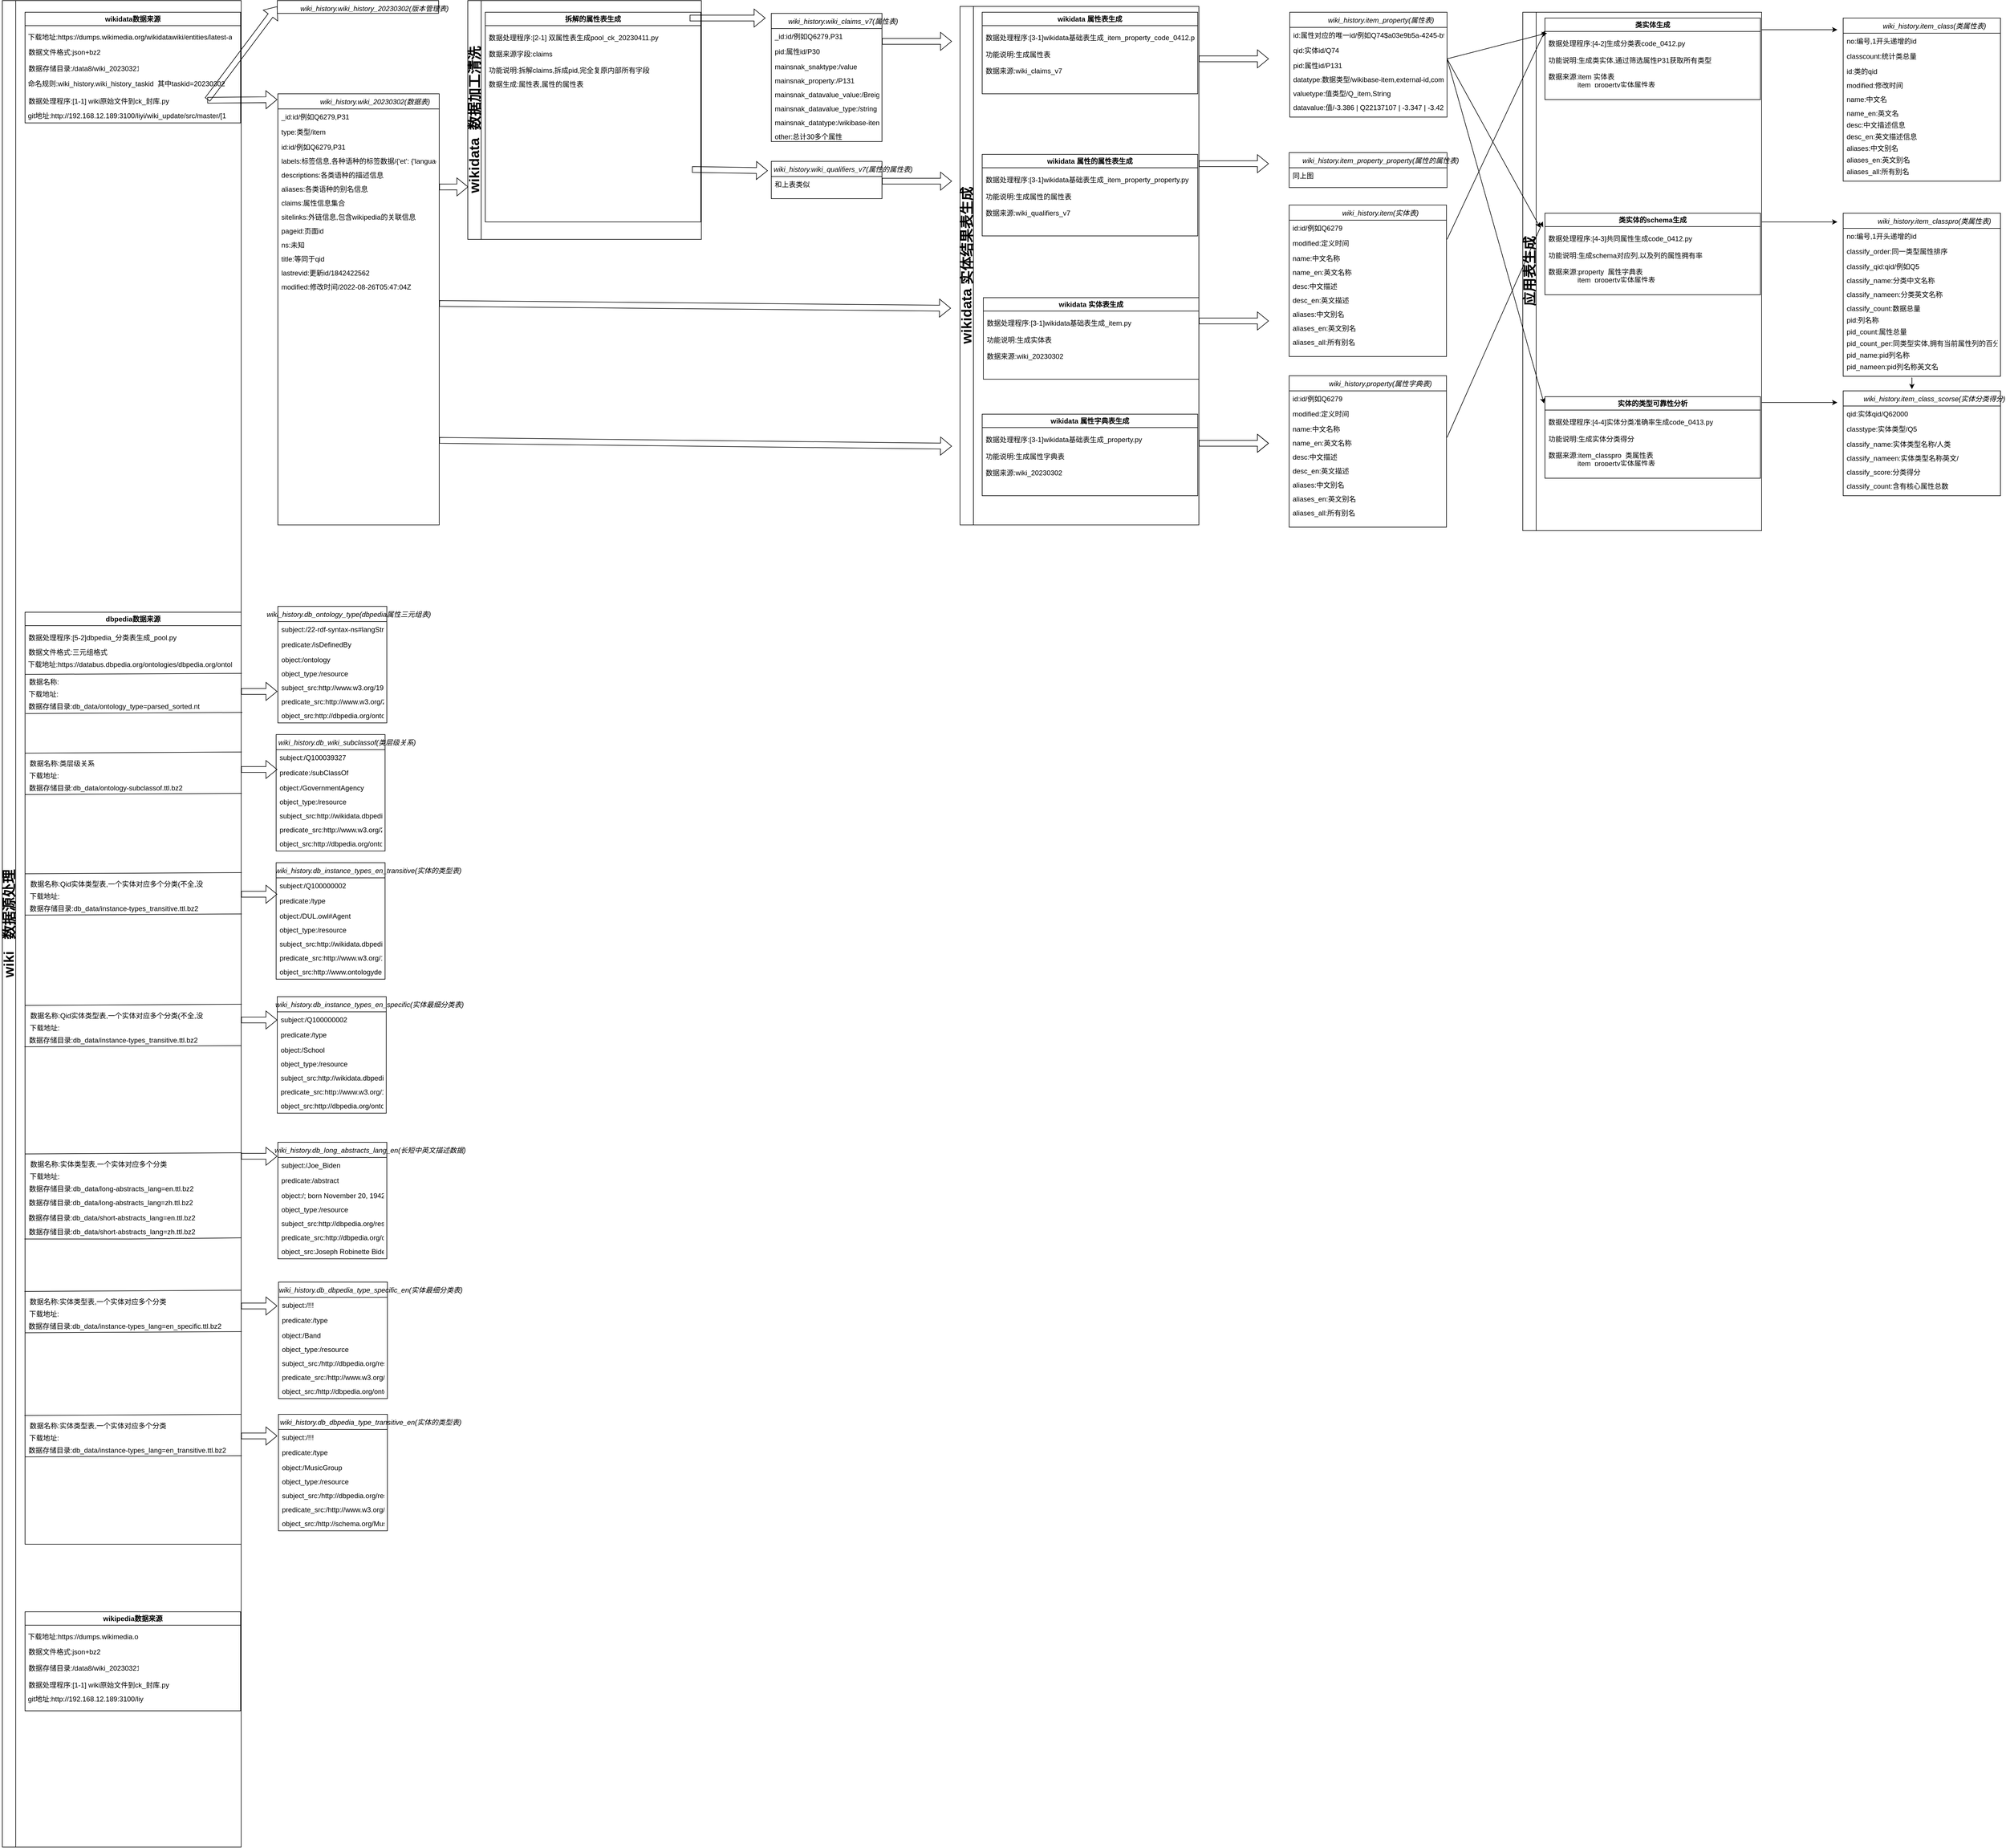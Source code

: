 <mxfile version="21.3.5" type="github">
  <diagram id="C5RBs43oDa-KdzZeNtuy" name="Page-1">
    <mxGraphModel dx="989" dy="549" grid="1" gridSize="10" guides="1" tooltips="1" connect="1" arrows="1" fold="1" page="1" pageScale="1" pageWidth="827" pageHeight="1169" math="0" shadow="0">
      <root>
        <mxCell id="WIyWlLk6GJQsqaUBKTNV-0" />
        <mxCell id="WIyWlLk6GJQsqaUBKTNV-1" parent="WIyWlLk6GJQsqaUBKTNV-0" />
        <mxCell id="duncpzKBdpz41MOlvivD-23" value="&lt;font style=&quot;font-size: 24px;&quot;&gt;wiki&amp;nbsp; &amp;nbsp;数据源处理&lt;br&gt;&lt;/font&gt;" style="swimlane;horizontal=0;whiteSpace=wrap;html=1;startSize=23;" vertex="1" parent="WIyWlLk6GJQsqaUBKTNV-1">
          <mxGeometry x="30" y="80" width="410" height="3170" as="geometry">
            <mxRectangle x="30" y="295" width="70" height="270" as="alternateBounds" />
          </mxGeometry>
        </mxCell>
        <mxCell id="duncpzKBdpz41MOlvivD-24" value="wikidata数据来源" style="swimlane;whiteSpace=wrap;html=1;" vertex="1" parent="duncpzKBdpz41MOlvivD-23">
          <mxGeometry x="39" y="20" width="370" height="190" as="geometry">
            <mxRectangle x="70" y="64" width="140" height="30" as="alternateBounds" />
          </mxGeometry>
        </mxCell>
        <mxCell id="duncpzKBdpz41MOlvivD-26" value="下载地址:https://dumps.wikimedia.org/wikidatawiki/entities/latest-all.json.bz2" style="text;align=left;verticalAlign=top;spacingLeft=4;spacingRight=4;overflow=hidden;rotatable=0;points=[[0,0.5],[1,0.5]];portConstraint=eastwest;" vertex="1" parent="duncpzKBdpz41MOlvivD-24">
          <mxGeometry x="-1" y="29" width="361" height="21" as="geometry" />
        </mxCell>
        <mxCell id="duncpzKBdpz41MOlvivD-31" value="数据文件格式:json+bz2" style="text;align=left;verticalAlign=top;spacingLeft=4;spacingRight=4;overflow=hidden;rotatable=0;points=[[0,0.5],[1,0.5]];portConstraint=eastwest;" vertex="1" parent="duncpzKBdpz41MOlvivD-24">
          <mxGeometry y="55" width="200" height="26" as="geometry" />
        </mxCell>
        <mxCell id="duncpzKBdpz41MOlvivD-32" value="数据存储目录:/data8/wiki_20230321/latest-all.json.bz2" style="text;align=left;verticalAlign=top;spacingLeft=4;spacingRight=4;overflow=hidden;rotatable=0;points=[[0,0.5],[1,0.5]];portConstraint=eastwest;" vertex="1" parent="duncpzKBdpz41MOlvivD-24">
          <mxGeometry y="83" width="200" height="26" as="geometry" />
        </mxCell>
        <mxCell id="duncpzKBdpz41MOlvivD-33" value="数据处理程序:[1-1] wiki原始文件到ck_封库.py" style="text;align=left;verticalAlign=top;spacingLeft=4;spacingRight=4;overflow=hidden;rotatable=0;points=[[0,0.5],[1,0.5]];portConstraint=eastwest;" vertex="1" parent="duncpzKBdpz41MOlvivD-24">
          <mxGeometry y="139" width="370" height="28" as="geometry" />
        </mxCell>
        <mxCell id="duncpzKBdpz41MOlvivD-35" value="git地址:http://192.168.12.189:3100/liyi/wiki_update/src/master/[1-1]%20wiki%e5%8e%9f%e5%a7%8b%e6%96%87%e4%bb%b6%e5%88%b0ck_%e5%b0%81%e5%ba%93.py" style="text;align=left;verticalAlign=top;spacingLeft=4;spacingRight=4;overflow=hidden;rotatable=0;points=[[0,0.5],[1,0.5]];portConstraint=eastwest;" vertex="1" parent="duncpzKBdpz41MOlvivD-24">
          <mxGeometry x="-1" y="164" width="351" height="24" as="geometry" />
        </mxCell>
        <mxCell id="duncpzKBdpz41MOlvivD-50" value="命名规则:wiki_history.wiki_history_taskid  其中taskid=20230302&#xa;" style="text;align=left;verticalAlign=top;spacingLeft=4;spacingRight=4;overflow=hidden;rotatable=0;points=[[0,0.5],[1,0.5]];portConstraint=eastwest;" vertex="1" parent="duncpzKBdpz41MOlvivD-24">
          <mxGeometry x="-1" y="109" width="361" height="26" as="geometry" />
        </mxCell>
        <mxCell id="duncpzKBdpz41MOlvivD-36" value="dbpedia数据来源" style="swimlane;whiteSpace=wrap;html=1;" vertex="1" parent="duncpzKBdpz41MOlvivD-23">
          <mxGeometry x="39" y="1050" width="371" height="1600" as="geometry">
            <mxRectangle x="70" y="64" width="140" height="30" as="alternateBounds" />
          </mxGeometry>
        </mxCell>
        <mxCell id="duncpzKBdpz41MOlvivD-37" value="下载地址:" style="text;align=left;verticalAlign=top;spacingLeft=4;spacingRight=4;overflow=hidden;rotatable=0;points=[[0,0.5],[1,0.5]];portConstraint=eastwest;" vertex="1" parent="duncpzKBdpz41MOlvivD-36">
          <mxGeometry y="127" width="200" height="21" as="geometry" />
        </mxCell>
        <mxCell id="duncpzKBdpz41MOlvivD-38" value="数据文件格式:三元组格式" style="text;align=left;verticalAlign=top;spacingLeft=4;spacingRight=4;overflow=hidden;rotatable=0;points=[[0,0.5],[1,0.5]];portConstraint=eastwest;" vertex="1" parent="duncpzKBdpz41MOlvivD-36">
          <mxGeometry y="55" width="200" height="26" as="geometry" />
        </mxCell>
        <mxCell id="duncpzKBdpz41MOlvivD-39" value="数据存储目录:db_data/ontology_type=parsed_sorted.nt" style="text;align=left;verticalAlign=top;spacingLeft=4;spacingRight=4;overflow=hidden;rotatable=0;points=[[0,0.5],[1,0.5]];portConstraint=eastwest;" vertex="1" parent="duncpzKBdpz41MOlvivD-36">
          <mxGeometry y="148" width="370" height="26" as="geometry" />
        </mxCell>
        <mxCell id="duncpzKBdpz41MOlvivD-40" value="数据处理程序:[5-2]dbpedia_分类表生成_pool.py" style="text;align=left;verticalAlign=top;spacingLeft=4;spacingRight=4;overflow=hidden;rotatable=0;points=[[0,0.5],[1,0.5]];portConstraint=eastwest;" vertex="1" parent="duncpzKBdpz41MOlvivD-36">
          <mxGeometry y="30" width="340" height="28" as="geometry" />
        </mxCell>
        <mxCell id="duncpzKBdpz41MOlvivD-319" value="" style="endArrow=none;html=1;rounded=0;exitX=-0.007;exitY=1.027;exitDx=0;exitDy=0;exitPerimeter=0;" edge="1" parent="duncpzKBdpz41MOlvivD-36">
          <mxGeometry width="50" height="50" relative="1" as="geometry">
            <mxPoint x="-0.4" y="106.702" as="sourcePoint" />
            <mxPoint x="372" y="105" as="targetPoint" />
          </mxGeometry>
        </mxCell>
        <mxCell id="duncpzKBdpz41MOlvivD-320" value="数据名称:" style="text;align=left;verticalAlign=top;spacingLeft=4;spacingRight=4;overflow=hidden;rotatable=0;points=[[0,0.5],[1,0.5]];portConstraint=eastwest;" vertex="1" parent="duncpzKBdpz41MOlvivD-36">
          <mxGeometry x="1" y="106" width="200" height="21" as="geometry" />
        </mxCell>
        <mxCell id="duncpzKBdpz41MOlvivD-321" value="" style="endArrow=none;html=1;rounded=0;exitX=-0.007;exitY=1.027;exitDx=0;exitDy=0;exitPerimeter=0;" edge="1" parent="duncpzKBdpz41MOlvivD-36">
          <mxGeometry width="50" height="50" relative="1" as="geometry">
            <mxPoint y="242" as="sourcePoint" />
            <mxPoint x="372" y="240" as="targetPoint" />
          </mxGeometry>
        </mxCell>
        <mxCell id="duncpzKBdpz41MOlvivD-323" value="下载地址:" style="text;align=left;verticalAlign=top;spacingLeft=4;spacingRight=4;overflow=hidden;rotatable=0;points=[[0,0.5],[1,0.5]];portConstraint=eastwest;" vertex="1" parent="duncpzKBdpz41MOlvivD-36">
          <mxGeometry x="1" y="267" width="200" height="21" as="geometry" />
        </mxCell>
        <mxCell id="duncpzKBdpz41MOlvivD-324" value="数据存储目录:db_data/ontology-subclassof.ttl.bz2" style="text;align=left;verticalAlign=top;spacingLeft=4;spacingRight=4;overflow=hidden;rotatable=0;points=[[0,0.5],[1,0.5]];portConstraint=eastwest;" vertex="1" parent="duncpzKBdpz41MOlvivD-36">
          <mxGeometry x="1" y="288" width="370" height="26" as="geometry" />
        </mxCell>
        <mxCell id="duncpzKBdpz41MOlvivD-325" value="数据名称:类层级关系" style="text;align=left;verticalAlign=top;spacingLeft=4;spacingRight=4;overflow=hidden;rotatable=0;points=[[0,0.5],[1,0.5]];portConstraint=eastwest;" vertex="1" parent="duncpzKBdpz41MOlvivD-36">
          <mxGeometry x="2" y="246" width="200" height="21" as="geometry" />
        </mxCell>
        <mxCell id="duncpzKBdpz41MOlvivD-326" value="" style="endArrow=none;html=1;rounded=0;exitX=-0.007;exitY=1.027;exitDx=0;exitDy=0;exitPerimeter=0;" edge="1" parent="duncpzKBdpz41MOlvivD-36">
          <mxGeometry width="50" height="50" relative="1" as="geometry">
            <mxPoint x="1" y="174" as="sourcePoint" />
            <mxPoint x="373" y="172" as="targetPoint" />
          </mxGeometry>
        </mxCell>
        <mxCell id="duncpzKBdpz41MOlvivD-327" value="" style="endArrow=none;html=1;rounded=0;exitX=-0.007;exitY=1.027;exitDx=0;exitDy=0;exitPerimeter=0;" edge="1" parent="duncpzKBdpz41MOlvivD-36">
          <mxGeometry width="50" height="50" relative="1" as="geometry">
            <mxPoint y="313" as="sourcePoint" />
            <mxPoint x="372" y="311" as="targetPoint" />
          </mxGeometry>
        </mxCell>
        <mxCell id="duncpzKBdpz41MOlvivD-382" value="数据存储目录:db_data/long-abstracts_lang=zh.ttl.bz2" style="text;align=left;verticalAlign=top;spacingLeft=4;spacingRight=4;overflow=hidden;rotatable=0;points=[[0,0.5],[1,0.5]];portConstraint=eastwest;" vertex="1" parent="duncpzKBdpz41MOlvivD-36">
          <mxGeometry x="0.5" y="1000" width="370" height="26" as="geometry" />
        </mxCell>
        <mxCell id="duncpzKBdpz41MOlvivD-383" value="数据存储目录:db_data/short-abstracts_lang=en.ttl.bz2" style="text;align=left;verticalAlign=top;spacingLeft=4;spacingRight=4;overflow=hidden;rotatable=0;points=[[0,0.5],[1,0.5]];portConstraint=eastwest;" vertex="1" parent="duncpzKBdpz41MOlvivD-36">
          <mxGeometry y="1026" width="370" height="26" as="geometry" />
        </mxCell>
        <mxCell id="duncpzKBdpz41MOlvivD-384" value="数据存储目录:db_data/short-abstracts_lang=zh.ttl.bz2" style="text;align=left;verticalAlign=top;spacingLeft=4;spacingRight=4;overflow=hidden;rotatable=0;points=[[0,0.5],[1,0.5]];portConstraint=eastwest;" vertex="1" parent="duncpzKBdpz41MOlvivD-36">
          <mxGeometry x="0.5" y="1050" width="370" height="26" as="geometry" />
        </mxCell>
        <mxCell id="duncpzKBdpz41MOlvivD-416" value="下载地址:https://databus.dbpedia.org/ontologies/dbpedia.org/ontology/ontology_type=parsed_sorted.nt" style="text;align=left;verticalAlign=top;spacingLeft=4;spacingRight=4;overflow=hidden;rotatable=0;points=[[0,0.5],[1,0.5]];portConstraint=eastwest;" vertex="1" parent="duncpzKBdpz41MOlvivD-36">
          <mxGeometry x="-1" y="76" width="361" height="26" as="geometry" />
        </mxCell>
        <mxCell id="duncpzKBdpz41MOlvivD-302" value="wikipedia数据来源" style="swimlane;whiteSpace=wrap;html=1;" vertex="1" parent="duncpzKBdpz41MOlvivD-23">
          <mxGeometry x="39" y="2766" width="370" height="170" as="geometry">
            <mxRectangle x="70" y="64" width="140" height="30" as="alternateBounds" />
          </mxGeometry>
        </mxCell>
        <mxCell id="duncpzKBdpz41MOlvivD-303" value="下载地址:https://dumps.wikimedia.org/wikidatawiki/entities/latest-all.json.bz2" style="text;align=left;verticalAlign=top;spacingLeft=4;spacingRight=4;overflow=hidden;rotatable=0;points=[[0,0.5],[1,0.5]];portConstraint=eastwest;" vertex="1" parent="duncpzKBdpz41MOlvivD-302">
          <mxGeometry x="-1" y="29" width="200" height="21" as="geometry" />
        </mxCell>
        <mxCell id="duncpzKBdpz41MOlvivD-304" value="数据文件格式:json+bz2" style="text;align=left;verticalAlign=top;spacingLeft=4;spacingRight=4;overflow=hidden;rotatable=0;points=[[0,0.5],[1,0.5]];portConstraint=eastwest;" vertex="1" parent="duncpzKBdpz41MOlvivD-302">
          <mxGeometry y="55" width="200" height="26" as="geometry" />
        </mxCell>
        <mxCell id="duncpzKBdpz41MOlvivD-305" value="数据存储目录:/data8/wiki_20230321/latest-all.json.bz2" style="text;align=left;verticalAlign=top;spacingLeft=4;spacingRight=4;overflow=hidden;rotatable=0;points=[[0,0.5],[1,0.5]];portConstraint=eastwest;" vertex="1" parent="duncpzKBdpz41MOlvivD-302">
          <mxGeometry y="83" width="200" height="26" as="geometry" />
        </mxCell>
        <mxCell id="duncpzKBdpz41MOlvivD-306" value="数据处理程序:[1-1] wiki原始文件到ck_封库.py" style="text;align=left;verticalAlign=top;spacingLeft=4;spacingRight=4;overflow=hidden;rotatable=0;points=[[0,0.5],[1,0.5]];portConstraint=eastwest;" vertex="1" parent="duncpzKBdpz41MOlvivD-302">
          <mxGeometry y="112" width="380" height="88" as="geometry" />
        </mxCell>
        <mxCell id="duncpzKBdpz41MOlvivD-307" value="git地址:http://192.168.12.189:3100/liyi/wiki_update/src/master/[1-1]%20wiki%e5%8e%9f%e5%a7%8b%e6%96%87%e4%bb%b6%e5%88%b0ck_%e5%b0%81%e5%ba%93.py" style="text;align=left;verticalAlign=top;spacingLeft=4;spacingRight=4;overflow=hidden;rotatable=0;points=[[0,0.5],[1,0.5]];portConstraint=eastwest;" vertex="1" parent="duncpzKBdpz41MOlvivD-302">
          <mxGeometry x="-1" y="136" width="210" height="88" as="geometry" />
        </mxCell>
        <mxCell id="duncpzKBdpz41MOlvivD-42" value="                 wiki_history.wiki_20230302(数据表)" style="swimlane;fontStyle=2;align=center;verticalAlign=top;childLayout=stackLayout;horizontal=1;startSize=26;horizontalStack=0;resizeParent=1;resizeLast=0;collapsible=1;marginBottom=0;rounded=0;shadow=0;strokeWidth=1;" vertex="1" parent="WIyWlLk6GJQsqaUBKTNV-1">
          <mxGeometry x="503" y="240" width="277" height="740" as="geometry">
            <mxRectangle x="503" y="240" width="277" height="22" as="alternateBounds" />
          </mxGeometry>
        </mxCell>
        <mxCell id="duncpzKBdpz41MOlvivD-43" value="_id:id/例如Q6279,P31" style="text;align=left;verticalAlign=top;spacingLeft=4;spacingRight=4;overflow=hidden;rotatable=0;points=[[0,0.5],[1,0.5]];portConstraint=eastwest;" vertex="1" parent="duncpzKBdpz41MOlvivD-42">
          <mxGeometry y="26" width="277" height="26" as="geometry" />
        </mxCell>
        <mxCell id="duncpzKBdpz41MOlvivD-44" value="type:类型/item" style="text;align=left;verticalAlign=top;spacingLeft=4;spacingRight=4;overflow=hidden;rotatable=0;points=[[0,0.5],[1,0.5]];portConstraint=eastwest;rounded=0;shadow=0;html=0;" vertex="1" parent="duncpzKBdpz41MOlvivD-42">
          <mxGeometry y="52" width="277" height="26" as="geometry" />
        </mxCell>
        <mxCell id="duncpzKBdpz41MOlvivD-45" value="id:id/例如Q6279,P31" style="text;align=left;verticalAlign=top;spacingLeft=4;spacingRight=4;overflow=hidden;rotatable=0;points=[[0,0.5],[1,0.5]];portConstraint=eastwest;rounded=0;shadow=0;html=0;" vertex="1" parent="duncpzKBdpz41MOlvivD-42">
          <mxGeometry y="78" width="277" height="24" as="geometry" />
        </mxCell>
        <mxCell id="duncpzKBdpz41MOlvivD-63" value="labels:标签信息,各种语种的标签数据/{&#39;et&#39;: {&#39;language&#39;: &#39;et&#39;, &#39;value&#39;: &#39;Suurgildi hoone&#39;}, &#39;fr&#39;: {&#39;language&#39;: &#39;fr&#39;, &#39;value&#39;: &#39;Maison de la Grande Guilde&#39;}, &#39;en&#39;: {&#39;language&#39;: &#39;en&#39;, &#39;value&#39;: &#39;Great Guild Hall&#39;}, &#39;zh&#39;: {&#39;language&#39;: &#39;zh&#39;, &#39;value&#39;: &#39;大基爾特之屋&#39;}, &#39;ru&#39;: {&#39;language&#39;: &#39;ru&#39;, &#39;value&#39;: &#39;Здание Большой гильдии&#39;}, &#39;de&#39;: {&#39;language&#39;: &#39;de&#39;, &#39;value&#39;: &#39;Haus der Großen Gilde&#39;}, &#39;nl&#39;: {&#39;language&#39;: &#39;nl&#39;, &#39;value&#39;: &#39;Grote gildehal&#39;}, &#39;fi&#39;: {&#39;language&#39;: &#39;fi&#39;, &#39;value&#39;: &#39;Tallinnan suuren killan rakennus&#39;}}" style="text;align=left;verticalAlign=top;spacingLeft=4;spacingRight=4;overflow=hidden;rotatable=0;points=[[0,0.5],[1,0.5]];portConstraint=eastwest;rounded=0;shadow=0;html=0;" vertex="1" parent="duncpzKBdpz41MOlvivD-42">
          <mxGeometry y="102" width="277" height="24" as="geometry" />
        </mxCell>
        <mxCell id="duncpzKBdpz41MOlvivD-64" value="descriptions:各类语种的描述信息" style="text;align=left;verticalAlign=top;spacingLeft=4;spacingRight=4;overflow=hidden;rotatable=0;points=[[0,0.5],[1,0.5]];portConstraint=eastwest;rounded=0;shadow=0;html=0;" vertex="1" parent="duncpzKBdpz41MOlvivD-42">
          <mxGeometry y="126" width="277" height="24" as="geometry" />
        </mxCell>
        <mxCell id="duncpzKBdpz41MOlvivD-65" value="aliases:各类语种的别名信息" style="text;align=left;verticalAlign=top;spacingLeft=4;spacingRight=4;overflow=hidden;rotatable=0;points=[[0,0.5],[1,0.5]];portConstraint=eastwest;rounded=0;shadow=0;html=0;" vertex="1" parent="duncpzKBdpz41MOlvivD-42">
          <mxGeometry y="150" width="277" height="24" as="geometry" />
        </mxCell>
        <mxCell id="duncpzKBdpz41MOlvivD-66" value="claims:属性信息集合" style="text;align=left;verticalAlign=top;spacingLeft=4;spacingRight=4;overflow=hidden;rotatable=0;points=[[0,0.5],[1,0.5]];portConstraint=eastwest;rounded=0;shadow=0;html=0;" vertex="1" parent="duncpzKBdpz41MOlvivD-42">
          <mxGeometry y="174" width="277" height="24" as="geometry" />
        </mxCell>
        <mxCell id="duncpzKBdpz41MOlvivD-68" value="sitelinks:外链信息,包含wikipedia的关联信息" style="text;align=left;verticalAlign=top;spacingLeft=4;spacingRight=4;overflow=hidden;rotatable=0;points=[[0,0.5],[1,0.5]];portConstraint=eastwest;rounded=0;shadow=0;html=0;" vertex="1" parent="duncpzKBdpz41MOlvivD-42">
          <mxGeometry y="198" width="277" height="24" as="geometry" />
        </mxCell>
        <mxCell id="duncpzKBdpz41MOlvivD-69" value="pageid:页面id" style="text;align=left;verticalAlign=top;spacingLeft=4;spacingRight=4;overflow=hidden;rotatable=0;points=[[0,0.5],[1,0.5]];portConstraint=eastwest;rounded=0;shadow=0;html=0;" vertex="1" parent="duncpzKBdpz41MOlvivD-42">
          <mxGeometry y="222" width="277" height="24" as="geometry" />
        </mxCell>
        <mxCell id="duncpzKBdpz41MOlvivD-70" value="ns:未知" style="text;align=left;verticalAlign=top;spacingLeft=4;spacingRight=4;overflow=hidden;rotatable=0;points=[[0,0.5],[1,0.5]];portConstraint=eastwest;rounded=0;shadow=0;html=0;" vertex="1" parent="duncpzKBdpz41MOlvivD-42">
          <mxGeometry y="246" width="277" height="24" as="geometry" />
        </mxCell>
        <mxCell id="duncpzKBdpz41MOlvivD-71" value="title:等同于qid" style="text;align=left;verticalAlign=top;spacingLeft=4;spacingRight=4;overflow=hidden;rotatable=0;points=[[0,0.5],[1,0.5]];portConstraint=eastwest;rounded=0;shadow=0;html=0;" vertex="1" parent="duncpzKBdpz41MOlvivD-42">
          <mxGeometry y="270" width="277" height="24" as="geometry" />
        </mxCell>
        <mxCell id="duncpzKBdpz41MOlvivD-72" value="lastrevid:更新id/1842422562" style="text;align=left;verticalAlign=top;spacingLeft=4;spacingRight=4;overflow=hidden;rotatable=0;points=[[0,0.5],[1,0.5]];portConstraint=eastwest;rounded=0;shadow=0;html=0;" vertex="1" parent="duncpzKBdpz41MOlvivD-42">
          <mxGeometry y="294" width="277" height="24" as="geometry" />
        </mxCell>
        <mxCell id="duncpzKBdpz41MOlvivD-73" value="modified:修改时间/2022-08-26T05:47:04Z" style="text;align=left;verticalAlign=top;spacingLeft=4;spacingRight=4;overflow=hidden;rotatable=0;points=[[0,0.5],[1,0.5]];portConstraint=eastwest;rounded=0;shadow=0;html=0;" vertex="1" parent="duncpzKBdpz41MOlvivD-42">
          <mxGeometry y="318" width="277" height="24" as="geometry" />
        </mxCell>
        <mxCell id="duncpzKBdpz41MOlvivD-51" value="" style="shape=flexArrow;endArrow=classic;html=1;rounded=0;" edge="1" parent="WIyWlLk6GJQsqaUBKTNV-1">
          <mxGeometry width="50" height="50" relative="1" as="geometry">
            <mxPoint x="382" y="251.18" as="sourcePoint" />
            <mxPoint x="502" y="250" as="targetPoint" />
          </mxGeometry>
        </mxCell>
        <mxCell id="duncpzKBdpz41MOlvivD-54" value="                 wiki_history.wiki_history_20230302(版本管理表)" style="swimlane;fontStyle=2;align=center;verticalAlign=top;childLayout=stackLayout;horizontal=1;startSize=26;horizontalStack=0;resizeParent=1;resizeLast=0;collapsible=1;marginBottom=0;rounded=0;shadow=0;strokeWidth=1;" vertex="1" collapsed="1" parent="WIyWlLk6GJQsqaUBKTNV-1">
          <mxGeometry x="502" y="80" width="277" height="22" as="geometry">
            <mxRectangle x="502" y="80" width="158" height="130" as="alternateBounds" />
          </mxGeometry>
        </mxCell>
        <mxCell id="duncpzKBdpz41MOlvivD-55" value="_id:id/例如Q6279,P31" style="text;align=left;verticalAlign=top;spacingLeft=4;spacingRight=4;overflow=hidden;rotatable=0;points=[[0,0.5],[1,0.5]];portConstraint=eastwest;" vertex="1" parent="duncpzKBdpz41MOlvivD-54">
          <mxGeometry y="26" width="158" height="26" as="geometry" />
        </mxCell>
        <mxCell id="duncpzKBdpz41MOlvivD-56" value="instannce_of:分类/Q5" style="text;align=left;verticalAlign=top;spacingLeft=4;spacingRight=4;overflow=hidden;rotatable=0;points=[[0,0.5],[1,0.5]];portConstraint=eastwest;rounded=0;shadow=0;html=0;" vertex="1" parent="duncpzKBdpz41MOlvivD-54">
          <mxGeometry y="52" width="158" height="26" as="geometry" />
        </mxCell>
        <mxCell id="duncpzKBdpz41MOlvivD-57" value="fr.lastrevid:更新批次id/1844125169" style="text;align=left;verticalAlign=top;spacingLeft=4;spacingRight=4;overflow=hidden;rotatable=0;points=[[0,0.5],[1,0.5]];portConstraint=eastwest;rounded=0;shadow=0;html=0;" vertex="1" parent="duncpzKBdpz41MOlvivD-54">
          <mxGeometry y="78" width="158" height="24" as="geometry" />
        </mxCell>
        <mxCell id="duncpzKBdpz41MOlvivD-58" value="fr.modified:更新时间/2023-03-02" style="text;align=left;verticalAlign=top;spacingLeft=4;spacingRight=4;overflow=hidden;rotatable=0;points=[[0,0.5],[1,0.5]];portConstraint=eastwest;rounded=0;shadow=0;html=0;" vertex="1" parent="duncpzKBdpz41MOlvivD-54">
          <mxGeometry y="102" width="158" height="24" as="geometry" />
        </mxCell>
        <mxCell id="duncpzKBdpz41MOlvivD-62" value="" style="shape=flexArrow;endArrow=classic;html=1;rounded=0;" edge="1" parent="WIyWlLk6GJQsqaUBKTNV-1">
          <mxGeometry width="50" height="50" relative="1" as="geometry">
            <mxPoint x="382" y="250" as="sourcePoint" />
            <mxPoint x="502" y="90" as="targetPoint" />
          </mxGeometry>
        </mxCell>
        <mxCell id="duncpzKBdpz41MOlvivD-74" value="&lt;span style=&quot;font-size: 24px;&quot;&gt;wikidata&amp;nbsp; 数据加工清洗&lt;/span&gt;" style="swimlane;horizontal=0;whiteSpace=wrap;html=1;startSize=23;" vertex="1" parent="WIyWlLk6GJQsqaUBKTNV-1">
          <mxGeometry x="829" y="80" width="401" height="410" as="geometry">
            <mxRectangle x="30" y="295" width="70" height="270" as="alternateBounds" />
          </mxGeometry>
        </mxCell>
        <mxCell id="duncpzKBdpz41MOlvivD-75" value="拆解的属性表生成" style="swimlane;whiteSpace=wrap;html=1;" vertex="1" parent="duncpzKBdpz41MOlvivD-74">
          <mxGeometry x="30" y="20" width="370" height="360" as="geometry">
            <mxRectangle x="30" y="20" width="140" height="30" as="alternateBounds" />
          </mxGeometry>
        </mxCell>
        <mxCell id="duncpzKBdpz41MOlvivD-79" value="数据处理程序:[2-1] 双属性表生成pool_ck_20230411.py" style="text;align=left;verticalAlign=top;spacingLeft=4;spacingRight=4;overflow=hidden;rotatable=0;points=[[0,0.5],[1,0.5]];portConstraint=eastwest;" vertex="1" parent="duncpzKBdpz41MOlvivD-75">
          <mxGeometry y="30" width="370" height="28" as="geometry" />
        </mxCell>
        <mxCell id="duncpzKBdpz41MOlvivD-98" value="数据来源字段:claims" style="text;align=left;verticalAlign=top;spacingLeft=4;spacingRight=4;overflow=hidden;rotatable=0;points=[[0,0.5],[1,0.5]];portConstraint=eastwest;" vertex="1" parent="duncpzKBdpz41MOlvivD-75">
          <mxGeometry y="58" width="370" height="28" as="geometry" />
        </mxCell>
        <mxCell id="duncpzKBdpz41MOlvivD-99" value="功能说明:拆解claims,拆成pid,完全复原内部所有字段" style="text;align=left;verticalAlign=top;spacingLeft=4;spacingRight=4;overflow=hidden;rotatable=0;points=[[0,0.5],[1,0.5]];portConstraint=eastwest;" vertex="1" parent="duncpzKBdpz41MOlvivD-75">
          <mxGeometry y="86" width="370" height="28" as="geometry" />
        </mxCell>
        <mxCell id="duncpzKBdpz41MOlvivD-116" value="数据生成:属性表,属性的属性表" style="text;align=left;verticalAlign=top;spacingLeft=4;spacingRight=4;overflow=hidden;rotatable=0;points=[[0,0.5],[1,0.5]];portConstraint=eastwest;" vertex="1" parent="duncpzKBdpz41MOlvivD-75">
          <mxGeometry y="110" width="370" height="28" as="geometry" />
        </mxCell>
        <mxCell id="duncpzKBdpz41MOlvivD-136" value="" style="shape=flexArrow;endArrow=classic;html=1;rounded=0;entryX=0;entryY=0.25;entryDx=0;entryDy=0;" edge="1" parent="duncpzKBdpz41MOlvivD-75">
          <mxGeometry width="50" height="50" relative="1" as="geometry">
            <mxPoint x="355" y="270" as="sourcePoint" />
            <mxPoint x="485" y="272" as="targetPoint" />
          </mxGeometry>
        </mxCell>
        <mxCell id="duncpzKBdpz41MOlvivD-88" value="                 wiki_history.wiki_claims_v7(属性表)&#xa;" style="swimlane;fontStyle=2;align=center;verticalAlign=top;childLayout=stackLayout;horizontal=1;startSize=26;horizontalStack=0;resizeParent=1;resizeLast=0;collapsible=1;marginBottom=0;rounded=0;shadow=0;strokeWidth=1;" vertex="1" parent="WIyWlLk6GJQsqaUBKTNV-1">
          <mxGeometry x="1350" y="102" width="190" height="220" as="geometry">
            <mxRectangle x="1350" y="102" width="277" height="22" as="alternateBounds" />
          </mxGeometry>
        </mxCell>
        <mxCell id="duncpzKBdpz41MOlvivD-89" value="_id:id/例如Q6279,P31" style="text;align=left;verticalAlign=top;spacingLeft=4;spacingRight=4;overflow=hidden;rotatable=0;points=[[0,0.5],[1,0.5]];portConstraint=eastwest;" vertex="1" parent="duncpzKBdpz41MOlvivD-88">
          <mxGeometry y="26" width="190" height="26" as="geometry" />
        </mxCell>
        <mxCell id="duncpzKBdpz41MOlvivD-90" value="pid:属性id/P30" style="text;align=left;verticalAlign=top;spacingLeft=4;spacingRight=4;overflow=hidden;rotatable=0;points=[[0,0.5],[1,0.5]];portConstraint=eastwest;rounded=0;shadow=0;html=0;" vertex="1" parent="duncpzKBdpz41MOlvivD-88">
          <mxGeometry y="52" width="190" height="26" as="geometry" />
        </mxCell>
        <mxCell id="duncpzKBdpz41MOlvivD-91" value="mainsnak_snaktype:/value" style="text;align=left;verticalAlign=top;spacingLeft=4;spacingRight=4;overflow=hidden;rotatable=0;points=[[0,0.5],[1,0.5]];portConstraint=eastwest;rounded=0;shadow=0;html=0;" vertex="1" parent="duncpzKBdpz41MOlvivD-88">
          <mxGeometry y="78" width="190" height="24" as="geometry" />
        </mxCell>
        <mxCell id="duncpzKBdpz41MOlvivD-92" value="mainsnak_property:/P131" style="text;align=left;verticalAlign=top;spacingLeft=4;spacingRight=4;overflow=hidden;rotatable=0;points=[[0,0.5],[1,0.5]];portConstraint=eastwest;rounded=0;shadow=0;html=0;" vertex="1" parent="duncpzKBdpz41MOlvivD-88">
          <mxGeometry y="102" width="190" height="24" as="geometry" />
        </mxCell>
        <mxCell id="duncpzKBdpz41MOlvivD-100" value="mainsnak_datavalue_value:/Breighton South.jpg" style="text;align=left;verticalAlign=top;spacingLeft=4;spacingRight=4;overflow=hidden;rotatable=0;points=[[0,0.5],[1,0.5]];portConstraint=eastwest;rounded=0;shadow=0;html=0;" vertex="1" parent="duncpzKBdpz41MOlvivD-88">
          <mxGeometry y="126" width="190" height="24" as="geometry" />
        </mxCell>
        <mxCell id="duncpzKBdpz41MOlvivD-101" value="mainsnak_datavalue_type:/string" style="text;align=left;verticalAlign=top;spacingLeft=4;spacingRight=4;overflow=hidden;rotatable=0;points=[[0,0.5],[1,0.5]];portConstraint=eastwest;rounded=0;shadow=0;html=0;" vertex="1" parent="duncpzKBdpz41MOlvivD-88">
          <mxGeometry y="150" width="190" height="24" as="geometry" />
        </mxCell>
        <mxCell id="duncpzKBdpz41MOlvivD-102" value="mainsnak_datatype:/wikibase-item" style="text;align=left;verticalAlign=top;spacingLeft=4;spacingRight=4;overflow=hidden;rotatable=0;points=[[0,0.5],[1,0.5]];portConstraint=eastwest;rounded=0;shadow=0;html=0;" vertex="1" parent="duncpzKBdpz41MOlvivD-88">
          <mxGeometry y="174" width="190" height="24" as="geometry" />
        </mxCell>
        <mxCell id="duncpzKBdpz41MOlvivD-113" value="other:总计30多个属性" style="text;align=left;verticalAlign=top;spacingLeft=4;spacingRight=4;overflow=hidden;rotatable=0;points=[[0,0.5],[1,0.5]];portConstraint=eastwest;rounded=0;shadow=0;html=0;" vertex="1" parent="duncpzKBdpz41MOlvivD-88">
          <mxGeometry y="198" width="190" height="22" as="geometry" />
        </mxCell>
        <mxCell id="duncpzKBdpz41MOlvivD-115" value="" style="shape=flexArrow;endArrow=classic;html=1;rounded=0;" edge="1" parent="WIyWlLk6GJQsqaUBKTNV-1">
          <mxGeometry width="50" height="50" relative="1" as="geometry">
            <mxPoint x="1210" y="110" as="sourcePoint" />
            <mxPoint x="1340" y="110" as="targetPoint" />
          </mxGeometry>
        </mxCell>
        <mxCell id="duncpzKBdpz41MOlvivD-117" value="                 wiki_history.wiki_qualifiers_v7(属性的属性表)&#xa;" style="swimlane;fontStyle=2;align=center;verticalAlign=top;childLayout=stackLayout;horizontal=1;startSize=26;horizontalStack=0;resizeParent=1;resizeLast=0;collapsible=1;marginBottom=0;rounded=0;shadow=0;strokeWidth=1;" vertex="1" parent="WIyWlLk6GJQsqaUBKTNV-1">
          <mxGeometry x="1350" y="356" width="190" height="64" as="geometry">
            <mxRectangle x="1350" y="280" width="277" height="22" as="alternateBounds" />
          </mxGeometry>
        </mxCell>
        <mxCell id="duncpzKBdpz41MOlvivD-122" value="和上表类似" style="text;align=left;verticalAlign=top;spacingLeft=4;spacingRight=4;overflow=hidden;rotatable=0;points=[[0,0.5],[1,0.5]];portConstraint=eastwest;rounded=0;shadow=0;html=0;" vertex="1" parent="duncpzKBdpz41MOlvivD-117">
          <mxGeometry y="26" width="190" height="24" as="geometry" />
        </mxCell>
        <mxCell id="duncpzKBdpz41MOlvivD-137" value="&lt;span style=&quot;font-size: 24px;&quot;&gt;wikidata 实体结果表生成&lt;br&gt;&lt;/span&gt;" style="swimlane;horizontal=0;whiteSpace=wrap;html=1;startSize=23;" vertex="1" parent="WIyWlLk6GJQsqaUBKTNV-1">
          <mxGeometry x="1674" y="90" width="410" height="890" as="geometry">
            <mxRectangle x="1674" y="90" width="70" height="270" as="alternateBounds" />
          </mxGeometry>
        </mxCell>
        <mxCell id="duncpzKBdpz41MOlvivD-138" value="wikidata 实体表生成" style="swimlane;whiteSpace=wrap;html=1;" vertex="1" parent="duncpzKBdpz41MOlvivD-137">
          <mxGeometry x="40" y="500" width="370" height="140" as="geometry">
            <mxRectangle x="30" y="20" width="140" height="30" as="alternateBounds" />
          </mxGeometry>
        </mxCell>
        <mxCell id="duncpzKBdpz41MOlvivD-139" value="数据处理程序:[3-1]wikidata基础表生成_item.py" style="text;align=left;verticalAlign=top;spacingLeft=4;spacingRight=4;overflow=hidden;rotatable=0;points=[[0,0.5],[1,0.5]];portConstraint=eastwest;" vertex="1" parent="duncpzKBdpz41MOlvivD-138">
          <mxGeometry y="30" width="370" height="28" as="geometry" />
        </mxCell>
        <mxCell id="duncpzKBdpz41MOlvivD-141" value="功能说明:生成实体表" style="text;align=left;verticalAlign=top;spacingLeft=4;spacingRight=4;overflow=hidden;rotatable=0;points=[[0,0.5],[1,0.5]];portConstraint=eastwest;" vertex="1" parent="duncpzKBdpz41MOlvivD-138">
          <mxGeometry y="59" width="370" height="28" as="geometry" />
        </mxCell>
        <mxCell id="duncpzKBdpz41MOlvivD-157" value="数据来源:wiki_20230302" style="text;align=left;verticalAlign=top;spacingLeft=4;spacingRight=4;overflow=hidden;rotatable=0;points=[[0,0.5],[1,0.5]];portConstraint=eastwest;" vertex="1" parent="duncpzKBdpz41MOlvivD-138">
          <mxGeometry y="87" width="370" height="28" as="geometry" />
        </mxCell>
        <mxCell id="duncpzKBdpz41MOlvivD-158" value="wikidata 属性表生成" style="swimlane;whiteSpace=wrap;html=1;" vertex="1" parent="duncpzKBdpz41MOlvivD-137">
          <mxGeometry x="38" y="10" width="370" height="140" as="geometry">
            <mxRectangle x="30" y="20" width="140" height="30" as="alternateBounds" />
          </mxGeometry>
        </mxCell>
        <mxCell id="duncpzKBdpz41MOlvivD-159" value="数据处理程序:[3-1]wikidata基础表生成_item_property_code_0412.py" style="text;align=left;verticalAlign=top;spacingLeft=4;spacingRight=4;overflow=hidden;rotatable=0;points=[[0,0.5],[1,0.5]];portConstraint=eastwest;" vertex="1" parent="duncpzKBdpz41MOlvivD-158">
          <mxGeometry y="30" width="370" height="28" as="geometry" />
        </mxCell>
        <mxCell id="duncpzKBdpz41MOlvivD-160" value="功能说明:生成属性表" style="text;align=left;verticalAlign=top;spacingLeft=4;spacingRight=4;overflow=hidden;rotatable=0;points=[[0,0.5],[1,0.5]];portConstraint=eastwest;" vertex="1" parent="duncpzKBdpz41MOlvivD-158">
          <mxGeometry y="59" width="370" height="28" as="geometry" />
        </mxCell>
        <mxCell id="duncpzKBdpz41MOlvivD-161" value="数据来源:wiki_claims_v7" style="text;align=left;verticalAlign=top;spacingLeft=4;spacingRight=4;overflow=hidden;rotatable=0;points=[[0,0.5],[1,0.5]];portConstraint=eastwest;" vertex="1" parent="duncpzKBdpz41MOlvivD-158">
          <mxGeometry y="87" width="370" height="28" as="geometry" />
        </mxCell>
        <mxCell id="duncpzKBdpz41MOlvivD-177" value="wikidata 属性的属性表生成" style="swimlane;whiteSpace=wrap;html=1;" vertex="1" parent="duncpzKBdpz41MOlvivD-137">
          <mxGeometry x="38" y="254" width="370" height="140" as="geometry">
            <mxRectangle x="30" y="20" width="140" height="30" as="alternateBounds" />
          </mxGeometry>
        </mxCell>
        <mxCell id="duncpzKBdpz41MOlvivD-178" value="数据处理程序:[3-1]wikidata基础表生成_item_property_property.py" style="text;align=left;verticalAlign=top;spacingLeft=4;spacingRight=4;overflow=hidden;rotatable=0;points=[[0,0.5],[1,0.5]];portConstraint=eastwest;" vertex="1" parent="duncpzKBdpz41MOlvivD-177">
          <mxGeometry y="30" width="370" height="28" as="geometry" />
        </mxCell>
        <mxCell id="duncpzKBdpz41MOlvivD-179" value="功能说明:生成属性的属性表" style="text;align=left;verticalAlign=top;spacingLeft=4;spacingRight=4;overflow=hidden;rotatable=0;points=[[0,0.5],[1,0.5]];portConstraint=eastwest;" vertex="1" parent="duncpzKBdpz41MOlvivD-177">
          <mxGeometry y="59" width="370" height="28" as="geometry" />
        </mxCell>
        <mxCell id="duncpzKBdpz41MOlvivD-180" value="数据来源:wiki_qualifiers_v7" style="text;align=left;verticalAlign=top;spacingLeft=4;spacingRight=4;overflow=hidden;rotatable=0;points=[[0,0.5],[1,0.5]];portConstraint=eastwest;" vertex="1" parent="duncpzKBdpz41MOlvivD-177">
          <mxGeometry y="87" width="370" height="28" as="geometry" />
        </mxCell>
        <mxCell id="duncpzKBdpz41MOlvivD-199" value="wikidata 属性字典表生成" style="swimlane;whiteSpace=wrap;html=1;" vertex="1" parent="duncpzKBdpz41MOlvivD-137">
          <mxGeometry x="38" y="700" width="370" height="140" as="geometry">
            <mxRectangle x="30" y="20" width="140" height="30" as="alternateBounds" />
          </mxGeometry>
        </mxCell>
        <mxCell id="duncpzKBdpz41MOlvivD-200" value="数据处理程序:[3-1]wikidata基础表生成_property.py" style="text;align=left;verticalAlign=top;spacingLeft=4;spacingRight=4;overflow=hidden;rotatable=0;points=[[0,0.5],[1,0.5]];portConstraint=eastwest;" vertex="1" parent="duncpzKBdpz41MOlvivD-199">
          <mxGeometry y="30" width="370" height="28" as="geometry" />
        </mxCell>
        <mxCell id="duncpzKBdpz41MOlvivD-201" value="功能说明:生成属性字典表" style="text;align=left;verticalAlign=top;spacingLeft=4;spacingRight=4;overflow=hidden;rotatable=0;points=[[0,0.5],[1,0.5]];portConstraint=eastwest;" vertex="1" parent="duncpzKBdpz41MOlvivD-199">
          <mxGeometry y="59" width="370" height="28" as="geometry" />
        </mxCell>
        <mxCell id="duncpzKBdpz41MOlvivD-202" value="数据来源:wiki_20230302" style="text;align=left;verticalAlign=top;spacingLeft=4;spacingRight=4;overflow=hidden;rotatable=0;points=[[0,0.5],[1,0.5]];portConstraint=eastwest;" vertex="1" parent="duncpzKBdpz41MOlvivD-199">
          <mxGeometry y="87" width="370" height="28" as="geometry" />
        </mxCell>
        <mxCell id="duncpzKBdpz41MOlvivD-143" value="             wiki_history.item(实体表)" style="swimlane;fontStyle=2;align=center;verticalAlign=top;childLayout=stackLayout;horizontal=1;startSize=26;horizontalStack=0;resizeParent=1;resizeLast=0;collapsible=1;marginBottom=0;rounded=0;shadow=0;strokeWidth=1;" vertex="1" parent="WIyWlLk6GJQsqaUBKTNV-1">
          <mxGeometry x="2239" y="431" width="270" height="260" as="geometry">
            <mxRectangle x="503" y="240" width="277" height="22" as="alternateBounds" />
          </mxGeometry>
        </mxCell>
        <mxCell id="duncpzKBdpz41MOlvivD-144" value="id:id/例如Q6279" style="text;align=left;verticalAlign=top;spacingLeft=4;spacingRight=4;overflow=hidden;rotatable=0;points=[[0,0.5],[1,0.5]];portConstraint=eastwest;" vertex="1" parent="duncpzKBdpz41MOlvivD-143">
          <mxGeometry y="26" width="270" height="26" as="geometry" />
        </mxCell>
        <mxCell id="duncpzKBdpz41MOlvivD-145" value="modified:定义时间" style="text;align=left;verticalAlign=top;spacingLeft=4;spacingRight=4;overflow=hidden;rotatable=0;points=[[0,0.5],[1,0.5]];portConstraint=eastwest;rounded=0;shadow=0;html=0;" vertex="1" parent="duncpzKBdpz41MOlvivD-143">
          <mxGeometry y="52" width="270" height="26" as="geometry" />
        </mxCell>
        <mxCell id="duncpzKBdpz41MOlvivD-146" value="name:中文名称" style="text;align=left;verticalAlign=top;spacingLeft=4;spacingRight=4;overflow=hidden;rotatable=0;points=[[0,0.5],[1,0.5]];portConstraint=eastwest;rounded=0;shadow=0;html=0;" vertex="1" parent="duncpzKBdpz41MOlvivD-143">
          <mxGeometry y="78" width="270" height="24" as="geometry" />
        </mxCell>
        <mxCell id="duncpzKBdpz41MOlvivD-147" value="name_en:英文名称" style="text;align=left;verticalAlign=top;spacingLeft=4;spacingRight=4;overflow=hidden;rotatable=0;points=[[0,0.5],[1,0.5]];portConstraint=eastwest;rounded=0;shadow=0;html=0;" vertex="1" parent="duncpzKBdpz41MOlvivD-143">
          <mxGeometry y="102" width="270" height="24" as="geometry" />
        </mxCell>
        <mxCell id="duncpzKBdpz41MOlvivD-148" value="desc:中文描述" style="text;align=left;verticalAlign=top;spacingLeft=4;spacingRight=4;overflow=hidden;rotatable=0;points=[[0,0.5],[1,0.5]];portConstraint=eastwest;rounded=0;shadow=0;html=0;" vertex="1" parent="duncpzKBdpz41MOlvivD-143">
          <mxGeometry y="126" width="270" height="24" as="geometry" />
        </mxCell>
        <mxCell id="duncpzKBdpz41MOlvivD-149" value="desc_en:英文描述" style="text;align=left;verticalAlign=top;spacingLeft=4;spacingRight=4;overflow=hidden;rotatable=0;points=[[0,0.5],[1,0.5]];portConstraint=eastwest;rounded=0;shadow=0;html=0;" vertex="1" parent="duncpzKBdpz41MOlvivD-143">
          <mxGeometry y="150" width="270" height="24" as="geometry" />
        </mxCell>
        <mxCell id="duncpzKBdpz41MOlvivD-150" value="aliases:中文别名" style="text;align=left;verticalAlign=top;spacingLeft=4;spacingRight=4;overflow=hidden;rotatable=0;points=[[0,0.5],[1,0.5]];portConstraint=eastwest;rounded=0;shadow=0;html=0;" vertex="1" parent="duncpzKBdpz41MOlvivD-143">
          <mxGeometry y="174" width="270" height="24" as="geometry" />
        </mxCell>
        <mxCell id="duncpzKBdpz41MOlvivD-151" value="aliases_en:英文别名" style="text;align=left;verticalAlign=top;spacingLeft=4;spacingRight=4;overflow=hidden;rotatable=0;points=[[0,0.5],[1,0.5]];portConstraint=eastwest;rounded=0;shadow=0;html=0;" vertex="1" parent="duncpzKBdpz41MOlvivD-143">
          <mxGeometry y="198" width="270" height="24" as="geometry" />
        </mxCell>
        <mxCell id="duncpzKBdpz41MOlvivD-152" value="aliases_all:所有别名" style="text;align=left;verticalAlign=top;spacingLeft=4;spacingRight=4;overflow=hidden;rotatable=0;points=[[0,0.5],[1,0.5]];portConstraint=eastwest;rounded=0;shadow=0;html=0;" vertex="1" parent="duncpzKBdpz41MOlvivD-143">
          <mxGeometry y="222" width="270" height="24" as="geometry" />
        </mxCell>
        <mxCell id="duncpzKBdpz41MOlvivD-162" value="             wiki_history.item_property(属性表)" style="swimlane;fontStyle=2;align=center;verticalAlign=top;childLayout=stackLayout;horizontal=1;startSize=26;horizontalStack=0;resizeParent=1;resizeLast=0;collapsible=1;marginBottom=0;rounded=0;shadow=0;strokeWidth=1;" vertex="1" parent="WIyWlLk6GJQsqaUBKTNV-1">
          <mxGeometry x="2240" y="100" width="270" height="180" as="geometry">
            <mxRectangle x="503" y="240" width="277" height="22" as="alternateBounds" />
          </mxGeometry>
        </mxCell>
        <mxCell id="duncpzKBdpz41MOlvivD-163" value="id:属性对应的唯一id/例如Q74$a03e9b5a-4245-b92e-739a-815893e23f01" style="text;align=left;verticalAlign=top;spacingLeft=4;spacingRight=4;overflow=hidden;rotatable=0;points=[[0,0.5],[1,0.5]];portConstraint=eastwest;" vertex="1" parent="duncpzKBdpz41MOlvivD-162">
          <mxGeometry y="26" width="270" height="26" as="geometry" />
        </mxCell>
        <mxCell id="duncpzKBdpz41MOlvivD-164" value="qid:实体id/Q74" style="text;align=left;verticalAlign=top;spacingLeft=4;spacingRight=4;overflow=hidden;rotatable=0;points=[[0,0.5],[1,0.5]];portConstraint=eastwest;rounded=0;shadow=0;html=0;" vertex="1" parent="duncpzKBdpz41MOlvivD-162">
          <mxGeometry y="52" width="270" height="26" as="geometry" />
        </mxCell>
        <mxCell id="duncpzKBdpz41MOlvivD-165" value="pid:属性id/P131" style="text;align=left;verticalAlign=top;spacingLeft=4;spacingRight=4;overflow=hidden;rotatable=0;points=[[0,0.5],[1,0.5]];portConstraint=eastwest;rounded=0;shadow=0;html=0;" vertex="1" parent="duncpzKBdpz41MOlvivD-162">
          <mxGeometry y="78" width="270" height="24" as="geometry" />
        </mxCell>
        <mxCell id="duncpzKBdpz41MOlvivD-166" value="datatype:数据类型/wikibase-item,external-id,commonsMedia等" style="text;align=left;verticalAlign=top;spacingLeft=4;spacingRight=4;overflow=hidden;rotatable=0;points=[[0,0.5],[1,0.5]];portConstraint=eastwest;rounded=0;shadow=0;html=0;" vertex="1" parent="duncpzKBdpz41MOlvivD-162">
          <mxGeometry y="102" width="270" height="24" as="geometry" />
        </mxCell>
        <mxCell id="duncpzKBdpz41MOlvivD-167" value="valuetype:值类型/Q_item,String" style="text;align=left;verticalAlign=top;spacingLeft=4;spacingRight=4;overflow=hidden;rotatable=0;points=[[0,0.5],[1,0.5]];portConstraint=eastwest;rounded=0;shadow=0;html=0;" vertex="1" parent="duncpzKBdpz41MOlvivD-162">
          <mxGeometry y="126" width="270" height="24" as="geometry" />
        </mxCell>
        <mxCell id="duncpzKBdpz41MOlvivD-168" value="datavalue:值/-3.386 | Q22137107 | -3.347 | -3.425" style="text;align=left;verticalAlign=top;spacingLeft=4;spacingRight=4;overflow=hidden;rotatable=0;points=[[0,0.5],[1,0.5]];portConstraint=eastwest;rounded=0;shadow=0;html=0;" vertex="1" parent="duncpzKBdpz41MOlvivD-162">
          <mxGeometry y="150" width="270" height="20" as="geometry" />
        </mxCell>
        <mxCell id="duncpzKBdpz41MOlvivD-181" value="             wiki_history.item_property_property(属性的属性表)" style="swimlane;fontStyle=2;align=center;verticalAlign=top;childLayout=stackLayout;horizontal=1;startSize=26;horizontalStack=0;resizeParent=1;resizeLast=0;collapsible=1;marginBottom=0;rounded=0;shadow=0;strokeWidth=1;" vertex="1" parent="WIyWlLk6GJQsqaUBKTNV-1">
          <mxGeometry x="2239" y="341" width="271" height="60" as="geometry">
            <mxRectangle x="503" y="240" width="277" height="22" as="alternateBounds" />
          </mxGeometry>
        </mxCell>
        <mxCell id="duncpzKBdpz41MOlvivD-182" value="同上图" style="text;align=left;verticalAlign=top;spacingLeft=4;spacingRight=4;overflow=hidden;rotatable=0;points=[[0,0.5],[1,0.5]];portConstraint=eastwest;" vertex="1" parent="duncpzKBdpz41MOlvivD-181">
          <mxGeometry y="26" width="271" height="24" as="geometry" />
        </mxCell>
        <mxCell id="duncpzKBdpz41MOlvivD-203" value="             wiki_history.property(属性字典表)" style="swimlane;fontStyle=2;align=center;verticalAlign=top;childLayout=stackLayout;horizontal=1;startSize=26;horizontalStack=0;resizeParent=1;resizeLast=0;collapsible=1;marginBottom=0;rounded=0;shadow=0;strokeWidth=1;" vertex="1" parent="WIyWlLk6GJQsqaUBKTNV-1">
          <mxGeometry x="2239" y="724" width="270" height="260" as="geometry">
            <mxRectangle x="503" y="240" width="277" height="22" as="alternateBounds" />
          </mxGeometry>
        </mxCell>
        <mxCell id="duncpzKBdpz41MOlvivD-204" value="id:id/例如Q6279" style="text;align=left;verticalAlign=top;spacingLeft=4;spacingRight=4;overflow=hidden;rotatable=0;points=[[0,0.5],[1,0.5]];portConstraint=eastwest;" vertex="1" parent="duncpzKBdpz41MOlvivD-203">
          <mxGeometry y="26" width="270" height="26" as="geometry" />
        </mxCell>
        <mxCell id="duncpzKBdpz41MOlvivD-205" value="modified:定义时间" style="text;align=left;verticalAlign=top;spacingLeft=4;spacingRight=4;overflow=hidden;rotatable=0;points=[[0,0.5],[1,0.5]];portConstraint=eastwest;rounded=0;shadow=0;html=0;" vertex="1" parent="duncpzKBdpz41MOlvivD-203">
          <mxGeometry y="52" width="270" height="26" as="geometry" />
        </mxCell>
        <mxCell id="duncpzKBdpz41MOlvivD-206" value="name:中文名称" style="text;align=left;verticalAlign=top;spacingLeft=4;spacingRight=4;overflow=hidden;rotatable=0;points=[[0,0.5],[1,0.5]];portConstraint=eastwest;rounded=0;shadow=0;html=0;" vertex="1" parent="duncpzKBdpz41MOlvivD-203">
          <mxGeometry y="78" width="270" height="24" as="geometry" />
        </mxCell>
        <mxCell id="duncpzKBdpz41MOlvivD-207" value="name_en:英文名称" style="text;align=left;verticalAlign=top;spacingLeft=4;spacingRight=4;overflow=hidden;rotatable=0;points=[[0,0.5],[1,0.5]];portConstraint=eastwest;rounded=0;shadow=0;html=0;" vertex="1" parent="duncpzKBdpz41MOlvivD-203">
          <mxGeometry y="102" width="270" height="24" as="geometry" />
        </mxCell>
        <mxCell id="duncpzKBdpz41MOlvivD-208" value="desc:中文描述" style="text;align=left;verticalAlign=top;spacingLeft=4;spacingRight=4;overflow=hidden;rotatable=0;points=[[0,0.5],[1,0.5]];portConstraint=eastwest;rounded=0;shadow=0;html=0;" vertex="1" parent="duncpzKBdpz41MOlvivD-203">
          <mxGeometry y="126" width="270" height="24" as="geometry" />
        </mxCell>
        <mxCell id="duncpzKBdpz41MOlvivD-209" value="desc_en:英文描述" style="text;align=left;verticalAlign=top;spacingLeft=4;spacingRight=4;overflow=hidden;rotatable=0;points=[[0,0.5],[1,0.5]];portConstraint=eastwest;rounded=0;shadow=0;html=0;" vertex="1" parent="duncpzKBdpz41MOlvivD-203">
          <mxGeometry y="150" width="270" height="24" as="geometry" />
        </mxCell>
        <mxCell id="duncpzKBdpz41MOlvivD-210" value="aliases:中文别名" style="text;align=left;verticalAlign=top;spacingLeft=4;spacingRight=4;overflow=hidden;rotatable=0;points=[[0,0.5],[1,0.5]];portConstraint=eastwest;rounded=0;shadow=0;html=0;" vertex="1" parent="duncpzKBdpz41MOlvivD-203">
          <mxGeometry y="174" width="270" height="24" as="geometry" />
        </mxCell>
        <mxCell id="duncpzKBdpz41MOlvivD-211" value="aliases_en:英文别名" style="text;align=left;verticalAlign=top;spacingLeft=4;spacingRight=4;overflow=hidden;rotatable=0;points=[[0,0.5],[1,0.5]];portConstraint=eastwest;rounded=0;shadow=0;html=0;" vertex="1" parent="duncpzKBdpz41MOlvivD-203">
          <mxGeometry y="198" width="270" height="24" as="geometry" />
        </mxCell>
        <mxCell id="duncpzKBdpz41MOlvivD-212" value="aliases_all:所有别名" style="text;align=left;verticalAlign=top;spacingLeft=4;spacingRight=4;overflow=hidden;rotatable=0;points=[[0,0.5],[1,0.5]];portConstraint=eastwest;rounded=0;shadow=0;html=0;" vertex="1" parent="duncpzKBdpz41MOlvivD-203">
          <mxGeometry y="222" width="270" height="24" as="geometry" />
        </mxCell>
        <mxCell id="duncpzKBdpz41MOlvivD-221" value="" style="shape=flexArrow;endArrow=classic;html=1;rounded=0;entryX=0.002;entryY=0.78;entryDx=0;entryDy=0;entryPerimeter=0;" edge="1" parent="WIyWlLk6GJQsqaUBKTNV-1" target="duncpzKBdpz41MOlvivD-74">
          <mxGeometry width="50" height="50" relative="1" as="geometry">
            <mxPoint x="780" y="400" as="sourcePoint" />
            <mxPoint x="820" y="400" as="targetPoint" />
          </mxGeometry>
        </mxCell>
        <mxCell id="duncpzKBdpz41MOlvivD-222" value="" style="shape=flexArrow;endArrow=classic;html=1;rounded=0;" edge="1" parent="WIyWlLk6GJQsqaUBKTNV-1">
          <mxGeometry width="50" height="50" relative="1" as="geometry">
            <mxPoint x="1540" y="150" as="sourcePoint" />
            <mxPoint x="1660" y="150" as="targetPoint" />
          </mxGeometry>
        </mxCell>
        <mxCell id="duncpzKBdpz41MOlvivD-224" value="" style="shape=flexArrow;endArrow=classic;html=1;rounded=0;" edge="1" parent="WIyWlLk6GJQsqaUBKTNV-1">
          <mxGeometry width="50" height="50" relative="1" as="geometry">
            <mxPoint x="1540" y="390" as="sourcePoint" />
            <mxPoint x="1660" y="390" as="targetPoint" />
          </mxGeometry>
        </mxCell>
        <mxCell id="duncpzKBdpz41MOlvivD-225" value="" style="shape=flexArrow;endArrow=classic;html=1;rounded=0;" edge="1" parent="WIyWlLk6GJQsqaUBKTNV-1">
          <mxGeometry width="50" height="50" relative="1" as="geometry">
            <mxPoint x="2084" y="180" as="sourcePoint" />
            <mxPoint x="2204" y="180" as="targetPoint" />
          </mxGeometry>
        </mxCell>
        <mxCell id="duncpzKBdpz41MOlvivD-226" value="" style="shape=flexArrow;endArrow=classic;html=1;rounded=0;" edge="1" parent="WIyWlLk6GJQsqaUBKTNV-1">
          <mxGeometry width="50" height="50" relative="1" as="geometry">
            <mxPoint x="2084" y="360" as="sourcePoint" />
            <mxPoint x="2204" y="360" as="targetPoint" />
          </mxGeometry>
        </mxCell>
        <mxCell id="duncpzKBdpz41MOlvivD-227" value="" style="shape=flexArrow;endArrow=classic;html=1;rounded=0;" edge="1" parent="WIyWlLk6GJQsqaUBKTNV-1">
          <mxGeometry width="50" height="50" relative="1" as="geometry">
            <mxPoint x="2084" y="630" as="sourcePoint" />
            <mxPoint x="2204" y="630" as="targetPoint" />
          </mxGeometry>
        </mxCell>
        <mxCell id="duncpzKBdpz41MOlvivD-228" value="" style="shape=flexArrow;endArrow=classic;html=1;rounded=0;" edge="1" parent="WIyWlLk6GJQsqaUBKTNV-1">
          <mxGeometry width="50" height="50" relative="1" as="geometry">
            <mxPoint x="2084" y="840" as="sourcePoint" />
            <mxPoint x="2204" y="840" as="targetPoint" />
            <Array as="points">
              <mxPoint x="2140" y="840" />
            </Array>
          </mxGeometry>
        </mxCell>
        <mxCell id="duncpzKBdpz41MOlvivD-229" value="" style="shape=flexArrow;endArrow=classic;html=1;rounded=0;entryX=-0.014;entryY=0.513;entryDx=0;entryDy=0;entryPerimeter=0;" edge="1" parent="WIyWlLk6GJQsqaUBKTNV-1">
          <mxGeometry width="50" height="50" relative="1" as="geometry">
            <mxPoint x="780" y="600" as="sourcePoint" />
            <mxPoint x="1658.26" y="608.13" as="targetPoint" />
          </mxGeometry>
        </mxCell>
        <mxCell id="duncpzKBdpz41MOlvivD-231" value="" style="shape=flexArrow;endArrow=classic;html=1;rounded=0;" edge="1" parent="WIyWlLk6GJQsqaUBKTNV-1">
          <mxGeometry width="50" height="50" relative="1" as="geometry">
            <mxPoint x="780" y="835" as="sourcePoint" />
            <mxPoint x="1660" y="845" as="targetPoint" />
          </mxGeometry>
        </mxCell>
        <mxCell id="duncpzKBdpz41MOlvivD-232" value="&lt;span style=&quot;font-size: 24px;&quot;&gt;应用表生成&lt;br&gt;&lt;/span&gt;" style="swimlane;horizontal=0;whiteSpace=wrap;html=1;startSize=23;" vertex="1" parent="WIyWlLk6GJQsqaUBKTNV-1">
          <mxGeometry x="2640" y="100" width="410" height="890" as="geometry">
            <mxRectangle x="1674" y="90" width="70" height="270" as="alternateBounds" />
          </mxGeometry>
        </mxCell>
        <mxCell id="duncpzKBdpz41MOlvivD-237" value="类实体生成" style="swimlane;whiteSpace=wrap;html=1;" vertex="1" parent="duncpzKBdpz41MOlvivD-232">
          <mxGeometry x="38" y="10" width="370" height="140" as="geometry">
            <mxRectangle x="30" y="20" width="140" height="30" as="alternateBounds" />
          </mxGeometry>
        </mxCell>
        <mxCell id="duncpzKBdpz41MOlvivD-238" value="数据处理程序:[4-2]生成分类表code_0412.py" style="text;align=left;verticalAlign=top;spacingLeft=4;spacingRight=4;overflow=hidden;rotatable=0;points=[[0,0.5],[1,0.5]];portConstraint=eastwest;" vertex="1" parent="duncpzKBdpz41MOlvivD-237">
          <mxGeometry y="30" width="370" height="28" as="geometry" />
        </mxCell>
        <mxCell id="duncpzKBdpz41MOlvivD-239" value="功能说明:生成类实体,通过筛选属性P31获取所有类型" style="text;align=left;verticalAlign=top;spacingLeft=4;spacingRight=4;overflow=hidden;rotatable=0;points=[[0,0.5],[1,0.5]];portConstraint=eastwest;" vertex="1" parent="duncpzKBdpz41MOlvivD-237">
          <mxGeometry y="59" width="370" height="28" as="geometry" />
        </mxCell>
        <mxCell id="duncpzKBdpz41MOlvivD-240" value="数据来源:item 实体表&#xa;               item_property实体属性表" style="text;align=left;verticalAlign=top;spacingLeft=4;spacingRight=4;overflow=hidden;rotatable=0;points=[[0,0.5],[1,0.5]];portConstraint=eastwest;" vertex="1" parent="duncpzKBdpz41MOlvivD-237">
          <mxGeometry y="87" width="370" height="28" as="geometry" />
        </mxCell>
        <mxCell id="duncpzKBdpz41MOlvivD-276" value="类实体的schema生成" style="swimlane;whiteSpace=wrap;html=1;startSize=23;" vertex="1" parent="duncpzKBdpz41MOlvivD-232">
          <mxGeometry x="38" y="345" width="370" height="140" as="geometry">
            <mxRectangle x="30" y="20" width="140" height="30" as="alternateBounds" />
          </mxGeometry>
        </mxCell>
        <mxCell id="duncpzKBdpz41MOlvivD-277" value="数据处理程序:[4-3]共同属性生成code_0412.py" style="text;align=left;verticalAlign=top;spacingLeft=4;spacingRight=4;overflow=hidden;rotatable=0;points=[[0,0.5],[1,0.5]];portConstraint=eastwest;" vertex="1" parent="duncpzKBdpz41MOlvivD-276">
          <mxGeometry y="30" width="370" height="28" as="geometry" />
        </mxCell>
        <mxCell id="duncpzKBdpz41MOlvivD-278" value="功能说明:生成schema对应列,以及列的属性拥有率" style="text;align=left;verticalAlign=top;spacingLeft=4;spacingRight=4;overflow=hidden;rotatable=0;points=[[0,0.5],[1,0.5]];portConstraint=eastwest;" vertex="1" parent="duncpzKBdpz41MOlvivD-276">
          <mxGeometry y="59" width="370" height="28" as="geometry" />
        </mxCell>
        <mxCell id="duncpzKBdpz41MOlvivD-279" value="数据来源:property  属性字典表&#xa;               item_property实体属性表" style="text;align=left;verticalAlign=top;spacingLeft=4;spacingRight=4;overflow=hidden;rotatable=0;points=[[0,0.5],[1,0.5]];portConstraint=eastwest;" vertex="1" parent="duncpzKBdpz41MOlvivD-276">
          <mxGeometry y="87" width="370" height="28" as="geometry" />
        </mxCell>
        <mxCell id="duncpzKBdpz41MOlvivD-293" value="实体的类型可靠性分析" style="swimlane;whiteSpace=wrap;html=1;startSize=23;" vertex="1" parent="duncpzKBdpz41MOlvivD-232">
          <mxGeometry x="38" y="660" width="370" height="140" as="geometry">
            <mxRectangle x="30" y="20" width="140" height="30" as="alternateBounds" />
          </mxGeometry>
        </mxCell>
        <mxCell id="duncpzKBdpz41MOlvivD-294" value="数据处理程序:[4-4]实体分类准确率生成code_0413.py" style="text;align=left;verticalAlign=top;spacingLeft=4;spacingRight=4;overflow=hidden;rotatable=0;points=[[0,0.5],[1,0.5]];portConstraint=eastwest;" vertex="1" parent="duncpzKBdpz41MOlvivD-293">
          <mxGeometry y="30" width="370" height="28" as="geometry" />
        </mxCell>
        <mxCell id="duncpzKBdpz41MOlvivD-295" value="功能说明:生成实体分类得分" style="text;align=left;verticalAlign=top;spacingLeft=4;spacingRight=4;overflow=hidden;rotatable=0;points=[[0,0.5],[1,0.5]];portConstraint=eastwest;" vertex="1" parent="duncpzKBdpz41MOlvivD-293">
          <mxGeometry y="59" width="370" height="28" as="geometry" />
        </mxCell>
        <mxCell id="duncpzKBdpz41MOlvivD-296" value="数据来源:item_classpro  类属性表&#xa;               item_property实体属性表" style="text;align=left;verticalAlign=top;spacingLeft=4;spacingRight=4;overflow=hidden;rotatable=0;points=[[0,0.5],[1,0.5]];portConstraint=eastwest;" vertex="1" parent="duncpzKBdpz41MOlvivD-293">
          <mxGeometry y="87" width="370" height="28" as="geometry" />
        </mxCell>
        <mxCell id="duncpzKBdpz41MOlvivD-249" value="             wiki_history.item_class(类属性表)" style="swimlane;fontStyle=2;align=center;verticalAlign=top;childLayout=stackLayout;horizontal=1;startSize=26;horizontalStack=0;resizeParent=1;resizeLast=0;collapsible=1;marginBottom=0;rounded=0;shadow=0;strokeWidth=1;" vertex="1" parent="WIyWlLk6GJQsqaUBKTNV-1">
          <mxGeometry x="3190" y="110" width="270" height="280" as="geometry">
            <mxRectangle x="503" y="240" width="277" height="22" as="alternateBounds" />
          </mxGeometry>
        </mxCell>
        <mxCell id="duncpzKBdpz41MOlvivD-250" value="no:编号,1开头递增的id" style="text;align=left;verticalAlign=top;spacingLeft=4;spacingRight=4;overflow=hidden;rotatable=0;points=[[0,0.5],[1,0.5]];portConstraint=eastwest;" vertex="1" parent="duncpzKBdpz41MOlvivD-249">
          <mxGeometry y="26" width="270" height="26" as="geometry" />
        </mxCell>
        <mxCell id="duncpzKBdpz41MOlvivD-251" value="classcount:统计类总量" style="text;align=left;verticalAlign=top;spacingLeft=4;spacingRight=4;overflow=hidden;rotatable=0;points=[[0,0.5],[1,0.5]];portConstraint=eastwest;rounded=0;shadow=0;html=0;" vertex="1" parent="duncpzKBdpz41MOlvivD-249">
          <mxGeometry y="52" width="270" height="26" as="geometry" />
        </mxCell>
        <mxCell id="duncpzKBdpz41MOlvivD-252" value="id:类的qid" style="text;align=left;verticalAlign=top;spacingLeft=4;spacingRight=4;overflow=hidden;rotatable=0;points=[[0,0.5],[1,0.5]];portConstraint=eastwest;rounded=0;shadow=0;html=0;" vertex="1" parent="duncpzKBdpz41MOlvivD-249">
          <mxGeometry y="78" width="270" height="24" as="geometry" />
        </mxCell>
        <mxCell id="duncpzKBdpz41MOlvivD-253" value="modified:修改时间" style="text;align=left;verticalAlign=top;spacingLeft=4;spacingRight=4;overflow=hidden;rotatable=0;points=[[0,0.5],[1,0.5]];portConstraint=eastwest;rounded=0;shadow=0;html=0;" vertex="1" parent="duncpzKBdpz41MOlvivD-249">
          <mxGeometry y="102" width="270" height="24" as="geometry" />
        </mxCell>
        <mxCell id="duncpzKBdpz41MOlvivD-254" value="name:中文名" style="text;align=left;verticalAlign=top;spacingLeft=4;spacingRight=4;overflow=hidden;rotatable=0;points=[[0,0.5],[1,0.5]];portConstraint=eastwest;rounded=0;shadow=0;html=0;" vertex="1" parent="duncpzKBdpz41MOlvivD-249">
          <mxGeometry y="126" width="270" height="24" as="geometry" />
        </mxCell>
        <mxCell id="duncpzKBdpz41MOlvivD-255" value="name_en:英文名" style="text;align=left;verticalAlign=top;spacingLeft=4;spacingRight=4;overflow=hidden;rotatable=0;points=[[0,0.5],[1,0.5]];portConstraint=eastwest;rounded=0;shadow=0;html=0;" vertex="1" parent="duncpzKBdpz41MOlvivD-249">
          <mxGeometry y="150" width="270" height="20" as="geometry" />
        </mxCell>
        <mxCell id="duncpzKBdpz41MOlvivD-256" value="desc:中文描述信息" style="text;align=left;verticalAlign=top;spacingLeft=4;spacingRight=4;overflow=hidden;rotatable=0;points=[[0,0.5],[1,0.5]];portConstraint=eastwest;rounded=0;shadow=0;html=0;" vertex="1" parent="duncpzKBdpz41MOlvivD-249">
          <mxGeometry y="170" width="270" height="20" as="geometry" />
        </mxCell>
        <mxCell id="duncpzKBdpz41MOlvivD-257" value="desc_en:英文描述信息" style="text;align=left;verticalAlign=top;spacingLeft=4;spacingRight=4;overflow=hidden;rotatable=0;points=[[0,0.5],[1,0.5]];portConstraint=eastwest;rounded=0;shadow=0;html=0;" vertex="1" parent="duncpzKBdpz41MOlvivD-249">
          <mxGeometry y="190" width="270" height="20" as="geometry" />
        </mxCell>
        <mxCell id="duncpzKBdpz41MOlvivD-258" value="aliases:中文别名" style="text;align=left;verticalAlign=top;spacingLeft=4;spacingRight=4;overflow=hidden;rotatable=0;points=[[0,0.5],[1,0.5]];portConstraint=eastwest;rounded=0;shadow=0;html=0;" vertex="1" parent="duncpzKBdpz41MOlvivD-249">
          <mxGeometry y="210" width="270" height="20" as="geometry" />
        </mxCell>
        <mxCell id="duncpzKBdpz41MOlvivD-259" value="aliases_en:英文别名" style="text;align=left;verticalAlign=top;spacingLeft=4;spacingRight=4;overflow=hidden;rotatable=0;points=[[0,0.5],[1,0.5]];portConstraint=eastwest;rounded=0;shadow=0;html=0;" vertex="1" parent="duncpzKBdpz41MOlvivD-249">
          <mxGeometry y="230" width="270" height="20" as="geometry" />
        </mxCell>
        <mxCell id="duncpzKBdpz41MOlvivD-260" value="aliases_all:所有别名" style="text;align=left;verticalAlign=top;spacingLeft=4;spacingRight=4;overflow=hidden;rotatable=0;points=[[0,0.5],[1,0.5]];portConstraint=eastwest;rounded=0;shadow=0;html=0;" vertex="1" parent="duncpzKBdpz41MOlvivD-249">
          <mxGeometry y="250" width="270" height="20" as="geometry" />
        </mxCell>
        <mxCell id="duncpzKBdpz41MOlvivD-261" value="" style="endArrow=classic;html=1;rounded=0;entryX=0.001;entryY=0.153;entryDx=0;entryDy=0;entryPerimeter=0;" edge="1" parent="WIyWlLk6GJQsqaUBKTNV-1" target="duncpzKBdpz41MOlvivD-237">
          <mxGeometry width="50" height="50" relative="1" as="geometry">
            <mxPoint x="2510" y="490" as="sourcePoint" />
            <mxPoint x="2570" y="490" as="targetPoint" />
          </mxGeometry>
        </mxCell>
        <mxCell id="duncpzKBdpz41MOlvivD-262" value="" style="endArrow=classic;html=1;rounded=0;entryX=0.01;entryY=-0.149;entryDx=0;entryDy=0;entryPerimeter=0;" edge="1" parent="WIyWlLk6GJQsqaUBKTNV-1" target="duncpzKBdpz41MOlvivD-238">
          <mxGeometry width="50" height="50" relative="1" as="geometry">
            <mxPoint x="2510" y="180" as="sourcePoint" />
            <mxPoint x="2560" y="130" as="targetPoint" />
          </mxGeometry>
        </mxCell>
        <mxCell id="duncpzKBdpz41MOlvivD-263" value="" style="endArrow=classic;html=1;rounded=0;" edge="1" parent="WIyWlLk6GJQsqaUBKTNV-1">
          <mxGeometry width="50" height="50" relative="1" as="geometry">
            <mxPoint x="3050" y="130" as="sourcePoint" />
            <mxPoint x="3180" y="130" as="targetPoint" />
          </mxGeometry>
        </mxCell>
        <mxCell id="duncpzKBdpz41MOlvivD-264" value="             wiki_history.item_classpro(类属性表)" style="swimlane;fontStyle=2;align=center;verticalAlign=top;childLayout=stackLayout;horizontal=1;startSize=26;horizontalStack=0;resizeParent=1;resizeLast=0;collapsible=1;marginBottom=0;rounded=0;shadow=0;strokeWidth=1;" vertex="1" parent="WIyWlLk6GJQsqaUBKTNV-1">
          <mxGeometry x="3190" y="445" width="270" height="280" as="geometry">
            <mxRectangle x="503" y="240" width="277" height="22" as="alternateBounds" />
          </mxGeometry>
        </mxCell>
        <mxCell id="duncpzKBdpz41MOlvivD-265" value="no:编号,1开头递增的id" style="text;align=left;verticalAlign=top;spacingLeft=4;spacingRight=4;overflow=hidden;rotatable=0;points=[[0,0.5],[1,0.5]];portConstraint=eastwest;" vertex="1" parent="duncpzKBdpz41MOlvivD-264">
          <mxGeometry y="26" width="270" height="26" as="geometry" />
        </mxCell>
        <mxCell id="duncpzKBdpz41MOlvivD-266" value="classify_order:同一类型属性排序" style="text;align=left;verticalAlign=top;spacingLeft=4;spacingRight=4;overflow=hidden;rotatable=0;points=[[0,0.5],[1,0.5]];portConstraint=eastwest;rounded=0;shadow=0;html=0;" vertex="1" parent="duncpzKBdpz41MOlvivD-264">
          <mxGeometry y="52" width="270" height="26" as="geometry" />
        </mxCell>
        <mxCell id="duncpzKBdpz41MOlvivD-267" value="classify_qid:qid/例如Q5" style="text;align=left;verticalAlign=top;spacingLeft=4;spacingRight=4;overflow=hidden;rotatable=0;points=[[0,0.5],[1,0.5]];portConstraint=eastwest;rounded=0;shadow=0;html=0;" vertex="1" parent="duncpzKBdpz41MOlvivD-264">
          <mxGeometry y="78" width="270" height="24" as="geometry" />
        </mxCell>
        <mxCell id="duncpzKBdpz41MOlvivD-268" value="classify_name:分类中文名称" style="text;align=left;verticalAlign=top;spacingLeft=4;spacingRight=4;overflow=hidden;rotatable=0;points=[[0,0.5],[1,0.5]];portConstraint=eastwest;rounded=0;shadow=0;html=0;" vertex="1" parent="duncpzKBdpz41MOlvivD-264">
          <mxGeometry y="102" width="270" height="24" as="geometry" />
        </mxCell>
        <mxCell id="duncpzKBdpz41MOlvivD-269" value="classify_nameen:分类英文名称" style="text;align=left;verticalAlign=top;spacingLeft=4;spacingRight=4;overflow=hidden;rotatable=0;points=[[0,0.5],[1,0.5]];portConstraint=eastwest;rounded=0;shadow=0;html=0;" vertex="1" parent="duncpzKBdpz41MOlvivD-264">
          <mxGeometry y="126" width="270" height="24" as="geometry" />
        </mxCell>
        <mxCell id="duncpzKBdpz41MOlvivD-270" value="classify_count:数据总量" style="text;align=left;verticalAlign=top;spacingLeft=4;spacingRight=4;overflow=hidden;rotatable=0;points=[[0,0.5],[1,0.5]];portConstraint=eastwest;rounded=0;shadow=0;html=0;" vertex="1" parent="duncpzKBdpz41MOlvivD-264">
          <mxGeometry y="150" width="270" height="20" as="geometry" />
        </mxCell>
        <mxCell id="duncpzKBdpz41MOlvivD-271" value="pid:列名称" style="text;align=left;verticalAlign=top;spacingLeft=4;spacingRight=4;overflow=hidden;rotatable=0;points=[[0,0.5],[1,0.5]];portConstraint=eastwest;rounded=0;shadow=0;html=0;" vertex="1" parent="duncpzKBdpz41MOlvivD-264">
          <mxGeometry y="170" width="270" height="20" as="geometry" />
        </mxCell>
        <mxCell id="duncpzKBdpz41MOlvivD-272" value="pid_count:属性总量" style="text;align=left;verticalAlign=top;spacingLeft=4;spacingRight=4;overflow=hidden;rotatable=0;points=[[0,0.5],[1,0.5]];portConstraint=eastwest;rounded=0;shadow=0;html=0;" vertex="1" parent="duncpzKBdpz41MOlvivD-264">
          <mxGeometry y="190" width="270" height="20" as="geometry" />
        </mxCell>
        <mxCell id="duncpzKBdpz41MOlvivD-273" value="pid_count_per:同类型实体,拥有当前属性列的百分比" style="text;align=left;verticalAlign=top;spacingLeft=4;spacingRight=4;overflow=hidden;rotatable=0;points=[[0,0.5],[1,0.5]];portConstraint=eastwest;rounded=0;shadow=0;html=0;" vertex="1" parent="duncpzKBdpz41MOlvivD-264">
          <mxGeometry y="210" width="270" height="20" as="geometry" />
        </mxCell>
        <mxCell id="duncpzKBdpz41MOlvivD-274" value="pid_name:pid列名称" style="text;align=left;verticalAlign=top;spacingLeft=4;spacingRight=4;overflow=hidden;rotatable=0;points=[[0,0.5],[1,0.5]];portConstraint=eastwest;rounded=0;shadow=0;html=0;" vertex="1" parent="duncpzKBdpz41MOlvivD-264">
          <mxGeometry y="230" width="270" height="20" as="geometry" />
        </mxCell>
        <mxCell id="duncpzKBdpz41MOlvivD-275" value="pid_nameen:pid列名称英文名" style="text;align=left;verticalAlign=top;spacingLeft=4;spacingRight=4;overflow=hidden;rotatable=0;points=[[0,0.5],[1,0.5]];portConstraint=eastwest;rounded=0;shadow=0;html=0;" vertex="1" parent="duncpzKBdpz41MOlvivD-264">
          <mxGeometry y="250" width="270" height="20" as="geometry" />
        </mxCell>
        <mxCell id="duncpzKBdpz41MOlvivD-280" value="" style="endArrow=classic;html=1;rounded=0;" edge="1" parent="WIyWlLk6GJQsqaUBKTNV-1">
          <mxGeometry width="50" height="50" relative="1" as="geometry">
            <mxPoint x="3050" y="460" as="sourcePoint" />
            <mxPoint x="3180" y="460" as="targetPoint" />
          </mxGeometry>
        </mxCell>
        <mxCell id="duncpzKBdpz41MOlvivD-281" value="             wiki_history.item_class_scorse(实体分类得分)" style="swimlane;fontStyle=2;align=center;verticalAlign=top;childLayout=stackLayout;horizontal=1;startSize=26;horizontalStack=0;resizeParent=1;resizeLast=0;collapsible=1;marginBottom=0;rounded=0;shadow=0;strokeWidth=1;" vertex="1" parent="WIyWlLk6GJQsqaUBKTNV-1">
          <mxGeometry x="3190" y="750" width="270" height="180" as="geometry">
            <mxRectangle x="503" y="240" width="277" height="22" as="alternateBounds" />
          </mxGeometry>
        </mxCell>
        <mxCell id="duncpzKBdpz41MOlvivD-282" value="qid:实体qid/Q62000" style="text;align=left;verticalAlign=top;spacingLeft=4;spacingRight=4;overflow=hidden;rotatable=0;points=[[0,0.5],[1,0.5]];portConstraint=eastwest;" vertex="1" parent="duncpzKBdpz41MOlvivD-281">
          <mxGeometry y="26" width="270" height="26" as="geometry" />
        </mxCell>
        <mxCell id="duncpzKBdpz41MOlvivD-283" value="classtype:实体类型/Q5" style="text;align=left;verticalAlign=top;spacingLeft=4;spacingRight=4;overflow=hidden;rotatable=0;points=[[0,0.5],[1,0.5]];portConstraint=eastwest;rounded=0;shadow=0;html=0;" vertex="1" parent="duncpzKBdpz41MOlvivD-281">
          <mxGeometry y="52" width="270" height="26" as="geometry" />
        </mxCell>
        <mxCell id="duncpzKBdpz41MOlvivD-284" value="classify_name:实体类型名称/人类" style="text;align=left;verticalAlign=top;spacingLeft=4;spacingRight=4;overflow=hidden;rotatable=0;points=[[0,0.5],[1,0.5]];portConstraint=eastwest;rounded=0;shadow=0;html=0;" vertex="1" parent="duncpzKBdpz41MOlvivD-281">
          <mxGeometry y="78" width="270" height="24" as="geometry" />
        </mxCell>
        <mxCell id="duncpzKBdpz41MOlvivD-285" value="classify_nameen:实体类型名称英文/" style="text;align=left;verticalAlign=top;spacingLeft=4;spacingRight=4;overflow=hidden;rotatable=0;points=[[0,0.5],[1,0.5]];portConstraint=eastwest;rounded=0;shadow=0;html=0;" vertex="1" parent="duncpzKBdpz41MOlvivD-281">
          <mxGeometry y="102" width="270" height="24" as="geometry" />
        </mxCell>
        <mxCell id="duncpzKBdpz41MOlvivD-286" value="classify_score:分类得分" style="text;align=left;verticalAlign=top;spacingLeft=4;spacingRight=4;overflow=hidden;rotatable=0;points=[[0,0.5],[1,0.5]];portConstraint=eastwest;rounded=0;shadow=0;html=0;" vertex="1" parent="duncpzKBdpz41MOlvivD-281">
          <mxGeometry y="126" width="270" height="24" as="geometry" />
        </mxCell>
        <mxCell id="duncpzKBdpz41MOlvivD-287" value="classify_count:含有核心属性总数" style="text;align=left;verticalAlign=top;spacingLeft=4;spacingRight=4;overflow=hidden;rotatable=0;points=[[0,0.5],[1,0.5]];portConstraint=eastwest;rounded=0;shadow=0;html=0;" vertex="1" parent="duncpzKBdpz41MOlvivD-281">
          <mxGeometry y="150" width="270" height="20" as="geometry" />
        </mxCell>
        <mxCell id="duncpzKBdpz41MOlvivD-297" value="" style="endArrow=classic;html=1;rounded=0;" edge="1" parent="WIyWlLk6GJQsqaUBKTNV-1">
          <mxGeometry width="50" height="50" relative="1" as="geometry">
            <mxPoint x="3050" y="770" as="sourcePoint" />
            <mxPoint x="3180" y="770" as="targetPoint" />
          </mxGeometry>
        </mxCell>
        <mxCell id="duncpzKBdpz41MOlvivD-298" value="" style="endArrow=classic;html=1;rounded=0;" edge="1" parent="WIyWlLk6GJQsqaUBKTNV-1">
          <mxGeometry width="50" height="50" relative="1" as="geometry">
            <mxPoint x="3308" y="727" as="sourcePoint" />
            <mxPoint x="3308" y="747" as="targetPoint" />
            <Array as="points">
              <mxPoint x="3308" y="747" />
            </Array>
          </mxGeometry>
        </mxCell>
        <mxCell id="duncpzKBdpz41MOlvivD-299" value="" style="endArrow=classic;html=1;rounded=0;entryX=-0.009;entryY=0.102;entryDx=0;entryDy=0;entryPerimeter=0;" edge="1" parent="WIyWlLk6GJQsqaUBKTNV-1" target="duncpzKBdpz41MOlvivD-276">
          <mxGeometry width="50" height="50" relative="1" as="geometry">
            <mxPoint x="2510" y="830" as="sourcePoint" />
            <mxPoint x="2560" y="780" as="targetPoint" />
          </mxGeometry>
        </mxCell>
        <mxCell id="duncpzKBdpz41MOlvivD-300" value="" style="endArrow=classic;html=1;rounded=0;" edge="1" parent="WIyWlLk6GJQsqaUBKTNV-1">
          <mxGeometry width="50" height="50" relative="1" as="geometry">
            <mxPoint x="2510" y="180" as="sourcePoint" />
            <mxPoint x="2670" y="470" as="targetPoint" />
          </mxGeometry>
        </mxCell>
        <mxCell id="duncpzKBdpz41MOlvivD-301" value="" style="endArrow=classic;html=1;rounded=0;entryX=-0.004;entryY=0.082;entryDx=0;entryDy=0;entryPerimeter=0;" edge="1" parent="WIyWlLk6GJQsqaUBKTNV-1" target="duncpzKBdpz41MOlvivD-293">
          <mxGeometry width="50" height="50" relative="1" as="geometry">
            <mxPoint x="2510" y="180" as="sourcePoint" />
            <mxPoint x="2560" y="130" as="targetPoint" />
          </mxGeometry>
        </mxCell>
        <mxCell id="duncpzKBdpz41MOlvivD-308" value="                 wiki_history.db_ontology_type(dbpedia属性三元组表)&#xa;" style="swimlane;fontStyle=2;align=center;verticalAlign=top;childLayout=stackLayout;horizontal=1;startSize=26;horizontalStack=0;resizeParent=1;resizeLast=0;collapsible=1;marginBottom=0;rounded=0;shadow=0;strokeWidth=1;" vertex="1" parent="WIyWlLk6GJQsqaUBKTNV-1">
          <mxGeometry x="503" y="1120" width="187" height="200" as="geometry">
            <mxRectangle x="1350" y="102" width="277" height="22" as="alternateBounds" />
          </mxGeometry>
        </mxCell>
        <mxCell id="duncpzKBdpz41MOlvivD-309" value="subject:/22-rdf-syntax-ns#langString" style="text;align=left;verticalAlign=top;spacingLeft=4;spacingRight=4;overflow=hidden;rotatable=0;points=[[0,0.5],[1,0.5]];portConstraint=eastwest;" vertex="1" parent="duncpzKBdpz41MOlvivD-308">
          <mxGeometry y="26" width="187" height="26" as="geometry" />
        </mxCell>
        <mxCell id="duncpzKBdpz41MOlvivD-310" value="predicate:/isDefinedBy" style="text;align=left;verticalAlign=top;spacingLeft=4;spacingRight=4;overflow=hidden;rotatable=0;points=[[0,0.5],[1,0.5]];portConstraint=eastwest;rounded=0;shadow=0;html=0;" vertex="1" parent="duncpzKBdpz41MOlvivD-308">
          <mxGeometry y="52" width="187" height="26" as="geometry" />
        </mxCell>
        <mxCell id="duncpzKBdpz41MOlvivD-311" value="object:/ontology" style="text;align=left;verticalAlign=top;spacingLeft=4;spacingRight=4;overflow=hidden;rotatable=0;points=[[0,0.5],[1,0.5]];portConstraint=eastwest;rounded=0;shadow=0;html=0;" vertex="1" parent="duncpzKBdpz41MOlvivD-308">
          <mxGeometry y="78" width="187" height="24" as="geometry" />
        </mxCell>
        <mxCell id="duncpzKBdpz41MOlvivD-312" value="object_type:/resource" style="text;align=left;verticalAlign=top;spacingLeft=4;spacingRight=4;overflow=hidden;rotatable=0;points=[[0,0.5],[1,0.5]];portConstraint=eastwest;rounded=0;shadow=0;html=0;" vertex="1" parent="duncpzKBdpz41MOlvivD-308">
          <mxGeometry y="102" width="187" height="24" as="geometry" />
        </mxCell>
        <mxCell id="duncpzKBdpz41MOlvivD-313" value="subject_src:http://www.w3.org/1999/02/22-rdf-syntax-ns#langString" style="text;align=left;verticalAlign=top;spacingLeft=4;spacingRight=4;overflow=hidden;rotatable=0;points=[[0,0.5],[1,0.5]];portConstraint=eastwest;rounded=0;shadow=0;html=0;" vertex="1" parent="duncpzKBdpz41MOlvivD-308">
          <mxGeometry y="126" width="187" height="24" as="geometry" />
        </mxCell>
        <mxCell id="duncpzKBdpz41MOlvivD-314" value="predicate_src:http://www.w3.org/2000/01/rdf-schema#isDefinedBy" style="text;align=left;verticalAlign=top;spacingLeft=4;spacingRight=4;overflow=hidden;rotatable=0;points=[[0,0.5],[1,0.5]];portConstraint=eastwest;rounded=0;shadow=0;html=0;" vertex="1" parent="duncpzKBdpz41MOlvivD-308">
          <mxGeometry y="150" width="187" height="24" as="geometry" />
        </mxCell>
        <mxCell id="duncpzKBdpz41MOlvivD-315" value="object_src:http://dbpedia.org/ontology" style="text;align=left;verticalAlign=top;spacingLeft=4;spacingRight=4;overflow=hidden;rotatable=0;points=[[0,0.5],[1,0.5]];portConstraint=eastwest;rounded=0;shadow=0;html=0;" vertex="1" parent="duncpzKBdpz41MOlvivD-308">
          <mxGeometry y="174" width="187" height="24" as="geometry" />
        </mxCell>
        <mxCell id="duncpzKBdpz41MOlvivD-322" value="" style="shape=flexArrow;endArrow=classic;html=1;rounded=0;entryX=-0.005;entryY=0.749;entryDx=0;entryDy=0;entryPerimeter=0;" edge="1" parent="WIyWlLk6GJQsqaUBKTNV-1">
          <mxGeometry width="50" height="50" relative="1" as="geometry">
            <mxPoint x="440" y="1266" as="sourcePoint" />
            <mxPoint x="502.065" y="1265.976" as="targetPoint" />
          </mxGeometry>
        </mxCell>
        <mxCell id="duncpzKBdpz41MOlvivD-328" value="                 wiki_history.db_wiki_subclassof(类层级关系)&#xa;" style="swimlane;fontStyle=2;align=center;verticalAlign=top;childLayout=stackLayout;horizontal=1;startSize=26;horizontalStack=0;resizeParent=1;resizeLast=0;collapsible=1;marginBottom=0;rounded=0;shadow=0;strokeWidth=1;" vertex="1" parent="WIyWlLk6GJQsqaUBKTNV-1">
          <mxGeometry x="500" y="1340" width="187" height="200" as="geometry">
            <mxRectangle x="1350" y="102" width="277" height="22" as="alternateBounds" />
          </mxGeometry>
        </mxCell>
        <mxCell id="duncpzKBdpz41MOlvivD-329" value="subject:/Q100039327" style="text;align=left;verticalAlign=top;spacingLeft=4;spacingRight=4;overflow=hidden;rotatable=0;points=[[0,0.5],[1,0.5]];portConstraint=eastwest;" vertex="1" parent="duncpzKBdpz41MOlvivD-328">
          <mxGeometry y="26" width="187" height="26" as="geometry" />
        </mxCell>
        <mxCell id="duncpzKBdpz41MOlvivD-330" value="predicate:/subClassOf" style="text;align=left;verticalAlign=top;spacingLeft=4;spacingRight=4;overflow=hidden;rotatable=0;points=[[0,0.5],[1,0.5]];portConstraint=eastwest;rounded=0;shadow=0;html=0;" vertex="1" parent="duncpzKBdpz41MOlvivD-328">
          <mxGeometry y="52" width="187" height="26" as="geometry" />
        </mxCell>
        <mxCell id="duncpzKBdpz41MOlvivD-331" value="object:/GovernmentAgency" style="text;align=left;verticalAlign=top;spacingLeft=4;spacingRight=4;overflow=hidden;rotatable=0;points=[[0,0.5],[1,0.5]];portConstraint=eastwest;rounded=0;shadow=0;html=0;" vertex="1" parent="duncpzKBdpz41MOlvivD-328">
          <mxGeometry y="78" width="187" height="24" as="geometry" />
        </mxCell>
        <mxCell id="duncpzKBdpz41MOlvivD-332" value="object_type:/resource" style="text;align=left;verticalAlign=top;spacingLeft=4;spacingRight=4;overflow=hidden;rotatable=0;points=[[0,0.5],[1,0.5]];portConstraint=eastwest;rounded=0;shadow=0;html=0;" vertex="1" parent="duncpzKBdpz41MOlvivD-328">
          <mxGeometry y="102" width="187" height="24" as="geometry" />
        </mxCell>
        <mxCell id="duncpzKBdpz41MOlvivD-333" value="subject_src:http://wikidata.dbpedia.org/resource/Q100039327" style="text;align=left;verticalAlign=top;spacingLeft=4;spacingRight=4;overflow=hidden;rotatable=0;points=[[0,0.5],[1,0.5]];portConstraint=eastwest;rounded=0;shadow=0;html=0;" vertex="1" parent="duncpzKBdpz41MOlvivD-328">
          <mxGeometry y="126" width="187" height="24" as="geometry" />
        </mxCell>
        <mxCell id="duncpzKBdpz41MOlvivD-334" value="predicate_src:http://www.w3.org/2000/01/rdf-schema#subClassOf" style="text;align=left;verticalAlign=top;spacingLeft=4;spacingRight=4;overflow=hidden;rotatable=0;points=[[0,0.5],[1,0.5]];portConstraint=eastwest;rounded=0;shadow=0;html=0;" vertex="1" parent="duncpzKBdpz41MOlvivD-328">
          <mxGeometry y="150" width="187" height="24" as="geometry" />
        </mxCell>
        <mxCell id="duncpzKBdpz41MOlvivD-335" value="object_src:http://dbpedia.org/ontology/GovernmentAgency" style="text;align=left;verticalAlign=top;spacingLeft=4;spacingRight=4;overflow=hidden;rotatable=0;points=[[0,0.5],[1,0.5]];portConstraint=eastwest;rounded=0;shadow=0;html=0;" vertex="1" parent="duncpzKBdpz41MOlvivD-328">
          <mxGeometry y="174" width="187" height="24" as="geometry" />
        </mxCell>
        <mxCell id="duncpzKBdpz41MOlvivD-336" value="" style="shape=flexArrow;endArrow=classic;html=1;rounded=0;entryX=-0.005;entryY=0.749;entryDx=0;entryDy=0;entryPerimeter=0;" edge="1" parent="WIyWlLk6GJQsqaUBKTNV-1">
          <mxGeometry width="50" height="50" relative="1" as="geometry">
            <mxPoint x="440" y="1400" as="sourcePoint" />
            <mxPoint x="502" y="1400" as="targetPoint" />
          </mxGeometry>
        </mxCell>
        <mxCell id="duncpzKBdpz41MOlvivD-337" value="" style="endArrow=none;html=1;rounded=0;exitX=-0.007;exitY=1.027;exitDx=0;exitDy=0;exitPerimeter=0;" edge="1" parent="WIyWlLk6GJQsqaUBKTNV-1">
          <mxGeometry width="50" height="50" relative="1" as="geometry">
            <mxPoint x="69" y="1579" as="sourcePoint" />
            <mxPoint x="441" y="1577" as="targetPoint" />
          </mxGeometry>
        </mxCell>
        <mxCell id="duncpzKBdpz41MOlvivD-338" value="下载地址:" style="text;align=left;verticalAlign=top;spacingLeft=4;spacingRight=4;overflow=hidden;rotatable=0;points=[[0,0.5],[1,0.5]];portConstraint=eastwest;" vertex="1" parent="WIyWlLk6GJQsqaUBKTNV-1">
          <mxGeometry x="71" y="1604" width="200" height="21" as="geometry" />
        </mxCell>
        <mxCell id="duncpzKBdpz41MOlvivD-339" value="数据存储目录:db_data/instance-types_transitive.ttl.bz2" style="text;align=left;verticalAlign=top;spacingLeft=4;spacingRight=4;overflow=hidden;rotatable=0;points=[[0,0.5],[1,0.5]];portConstraint=eastwest;" vertex="1" parent="WIyWlLk6GJQsqaUBKTNV-1">
          <mxGeometry x="71" y="1625" width="370" height="26" as="geometry" />
        </mxCell>
        <mxCell id="duncpzKBdpz41MOlvivD-340" value="数据名称:Qid实体类型表,一个实体对应多个分类(不全,没用上)" style="text;align=left;verticalAlign=top;spacingLeft=4;spacingRight=4;overflow=hidden;rotatable=0;points=[[0,0.5],[1,0.5]];portConstraint=eastwest;" vertex="1" parent="WIyWlLk6GJQsqaUBKTNV-1">
          <mxGeometry x="72" y="1583" width="308" height="21" as="geometry" />
        </mxCell>
        <mxCell id="duncpzKBdpz41MOlvivD-341" value="" style="endArrow=none;html=1;rounded=0;exitX=-0.007;exitY=1.027;exitDx=0;exitDy=0;exitPerimeter=0;" edge="1" parent="WIyWlLk6GJQsqaUBKTNV-1">
          <mxGeometry width="50" height="50" relative="1" as="geometry">
            <mxPoint x="69" y="1650" as="sourcePoint" />
            <mxPoint x="441" y="1648" as="targetPoint" />
          </mxGeometry>
        </mxCell>
        <mxCell id="duncpzKBdpz41MOlvivD-342" value="                                       wiki_history.db_instance_types_en_transitive(实体的类型表)&#xa;" style="swimlane;fontStyle=2;align=center;verticalAlign=top;childLayout=stackLayout;horizontal=1;startSize=26;horizontalStack=0;resizeParent=1;resizeLast=0;collapsible=1;marginBottom=0;rounded=0;shadow=0;strokeWidth=1;" vertex="1" parent="WIyWlLk6GJQsqaUBKTNV-1">
          <mxGeometry x="500" y="1560" width="187" height="200" as="geometry">
            <mxRectangle x="1350" y="102" width="277" height="22" as="alternateBounds" />
          </mxGeometry>
        </mxCell>
        <mxCell id="duncpzKBdpz41MOlvivD-343" value="subject:/Q100000002" style="text;align=left;verticalAlign=top;spacingLeft=4;spacingRight=4;overflow=hidden;rotatable=0;points=[[0,0.5],[1,0.5]];portConstraint=eastwest;" vertex="1" parent="duncpzKBdpz41MOlvivD-342">
          <mxGeometry y="26" width="187" height="26" as="geometry" />
        </mxCell>
        <mxCell id="duncpzKBdpz41MOlvivD-344" value="predicate:/type" style="text;align=left;verticalAlign=top;spacingLeft=4;spacingRight=4;overflow=hidden;rotatable=0;points=[[0,0.5],[1,0.5]];portConstraint=eastwest;rounded=0;shadow=0;html=0;" vertex="1" parent="duncpzKBdpz41MOlvivD-342">
          <mxGeometry y="52" width="187" height="26" as="geometry" />
        </mxCell>
        <mxCell id="duncpzKBdpz41MOlvivD-345" value="object:/DUL.owl#Agent" style="text;align=left;verticalAlign=top;spacingLeft=4;spacingRight=4;overflow=hidden;rotatable=0;points=[[0,0.5],[1,0.5]];portConstraint=eastwest;rounded=0;shadow=0;html=0;" vertex="1" parent="duncpzKBdpz41MOlvivD-342">
          <mxGeometry y="78" width="187" height="24" as="geometry" />
        </mxCell>
        <mxCell id="duncpzKBdpz41MOlvivD-346" value="object_type:/resource" style="text;align=left;verticalAlign=top;spacingLeft=4;spacingRight=4;overflow=hidden;rotatable=0;points=[[0,0.5],[1,0.5]];portConstraint=eastwest;rounded=0;shadow=0;html=0;" vertex="1" parent="duncpzKBdpz41MOlvivD-342">
          <mxGeometry y="102" width="187" height="24" as="geometry" />
        </mxCell>
        <mxCell id="duncpzKBdpz41MOlvivD-347" value="subject_src:http://wikidata.dbpedia.org/resource/Q100000002" style="text;align=left;verticalAlign=top;spacingLeft=4;spacingRight=4;overflow=hidden;rotatable=0;points=[[0,0.5],[1,0.5]];portConstraint=eastwest;rounded=0;shadow=0;html=0;" vertex="1" parent="duncpzKBdpz41MOlvivD-342">
          <mxGeometry y="126" width="187" height="24" as="geometry" />
        </mxCell>
        <mxCell id="duncpzKBdpz41MOlvivD-348" value="predicate_src:http://www.w3.org/1999/02/22-rdf-syntax-ns#type" style="text;align=left;verticalAlign=top;spacingLeft=4;spacingRight=4;overflow=hidden;rotatable=0;points=[[0,0.5],[1,0.5]];portConstraint=eastwest;rounded=0;shadow=0;html=0;" vertex="1" parent="duncpzKBdpz41MOlvivD-342">
          <mxGeometry y="150" width="187" height="24" as="geometry" />
        </mxCell>
        <mxCell id="duncpzKBdpz41MOlvivD-349" value="object_src:http://www.ontologydesignpatterns.org/ont/dul/DUL.owl#Agent" style="text;align=left;verticalAlign=top;spacingLeft=4;spacingRight=4;overflow=hidden;rotatable=0;points=[[0,0.5],[1,0.5]];portConstraint=eastwest;rounded=0;shadow=0;html=0;" vertex="1" parent="duncpzKBdpz41MOlvivD-342">
          <mxGeometry y="174" width="187" height="24" as="geometry" />
        </mxCell>
        <mxCell id="duncpzKBdpz41MOlvivD-350" value="" style="shape=flexArrow;endArrow=classic;html=1;rounded=0;entryX=-0.005;entryY=0.749;entryDx=0;entryDy=0;entryPerimeter=0;" edge="1" parent="WIyWlLk6GJQsqaUBKTNV-1">
          <mxGeometry width="50" height="50" relative="1" as="geometry">
            <mxPoint x="440" y="1614.16" as="sourcePoint" />
            <mxPoint x="502" y="1614.16" as="targetPoint" />
          </mxGeometry>
        </mxCell>
        <mxCell id="duncpzKBdpz41MOlvivD-351" value="                                       wiki_history.db_instance_types_en_specific(实体最细分类表)&#xa;" style="swimlane;fontStyle=2;align=center;verticalAlign=top;childLayout=stackLayout;horizontal=1;startSize=26;horizontalStack=0;resizeParent=1;resizeLast=0;collapsible=1;marginBottom=0;rounded=0;shadow=0;strokeWidth=1;" vertex="1" parent="WIyWlLk6GJQsqaUBKTNV-1">
          <mxGeometry x="502" y="1790" width="187" height="200" as="geometry">
            <mxRectangle x="1350" y="102" width="277" height="22" as="alternateBounds" />
          </mxGeometry>
        </mxCell>
        <mxCell id="duncpzKBdpz41MOlvivD-352" value="subject:/Q100000002" style="text;align=left;verticalAlign=top;spacingLeft=4;spacingRight=4;overflow=hidden;rotatable=0;points=[[0,0.5],[1,0.5]];portConstraint=eastwest;" vertex="1" parent="duncpzKBdpz41MOlvivD-351">
          <mxGeometry y="26" width="187" height="26" as="geometry" />
        </mxCell>
        <mxCell id="duncpzKBdpz41MOlvivD-353" value="predicate:/type" style="text;align=left;verticalAlign=top;spacingLeft=4;spacingRight=4;overflow=hidden;rotatable=0;points=[[0,0.5],[1,0.5]];portConstraint=eastwest;rounded=0;shadow=0;html=0;" vertex="1" parent="duncpzKBdpz41MOlvivD-351">
          <mxGeometry y="52" width="187" height="26" as="geometry" />
        </mxCell>
        <mxCell id="duncpzKBdpz41MOlvivD-354" value="object:/School" style="text;align=left;verticalAlign=top;spacingLeft=4;spacingRight=4;overflow=hidden;rotatable=0;points=[[0,0.5],[1,0.5]];portConstraint=eastwest;rounded=0;shadow=0;html=0;" vertex="1" parent="duncpzKBdpz41MOlvivD-351">
          <mxGeometry y="78" width="187" height="24" as="geometry" />
        </mxCell>
        <mxCell id="duncpzKBdpz41MOlvivD-355" value="object_type:/resource" style="text;align=left;verticalAlign=top;spacingLeft=4;spacingRight=4;overflow=hidden;rotatable=0;points=[[0,0.5],[1,0.5]];portConstraint=eastwest;rounded=0;shadow=0;html=0;" vertex="1" parent="duncpzKBdpz41MOlvivD-351">
          <mxGeometry y="102" width="187" height="24" as="geometry" />
        </mxCell>
        <mxCell id="duncpzKBdpz41MOlvivD-356" value="subject_src:http://wikidata.dbpedia.org/resource/Q100000002" style="text;align=left;verticalAlign=top;spacingLeft=4;spacingRight=4;overflow=hidden;rotatable=0;points=[[0,0.5],[1,0.5]];portConstraint=eastwest;rounded=0;shadow=0;html=0;" vertex="1" parent="duncpzKBdpz41MOlvivD-351">
          <mxGeometry y="126" width="187" height="24" as="geometry" />
        </mxCell>
        <mxCell id="duncpzKBdpz41MOlvivD-357" value="predicate_src:http://www.w3.org/1999/02/22-rdf-syntax-ns#type" style="text;align=left;verticalAlign=top;spacingLeft=4;spacingRight=4;overflow=hidden;rotatable=0;points=[[0,0.5],[1,0.5]];portConstraint=eastwest;rounded=0;shadow=0;html=0;" vertex="1" parent="duncpzKBdpz41MOlvivD-351">
          <mxGeometry y="150" width="187" height="24" as="geometry" />
        </mxCell>
        <mxCell id="duncpzKBdpz41MOlvivD-358" value="object_src:http://dbpedia.org/ontology/School" style="text;align=left;verticalAlign=top;spacingLeft=4;spacingRight=4;overflow=hidden;rotatable=0;points=[[0,0.5],[1,0.5]];portConstraint=eastwest;rounded=0;shadow=0;html=0;" vertex="1" parent="duncpzKBdpz41MOlvivD-351">
          <mxGeometry y="174" width="187" height="24" as="geometry" />
        </mxCell>
        <mxCell id="duncpzKBdpz41MOlvivD-362" value="数据存储目录:db_data/instance-types_transitive.ttl.bz2" style="text;align=left;verticalAlign=top;spacingLeft=4;spacingRight=4;overflow=hidden;rotatable=0;points=[[0,0.5],[1,0.5]];portConstraint=eastwest;" vertex="1" parent="WIyWlLk6GJQsqaUBKTNV-1">
          <mxGeometry x="70" y="1851" width="370" height="26" as="geometry" />
        </mxCell>
        <mxCell id="duncpzKBdpz41MOlvivD-363" value="" style="endArrow=none;html=1;rounded=0;exitX=-0.007;exitY=1.027;exitDx=0;exitDy=0;exitPerimeter=0;" edge="1" parent="WIyWlLk6GJQsqaUBKTNV-1">
          <mxGeometry width="50" height="50" relative="1" as="geometry">
            <mxPoint x="68" y="1876" as="sourcePoint" />
            <mxPoint x="440" y="1874" as="targetPoint" />
          </mxGeometry>
        </mxCell>
        <mxCell id="duncpzKBdpz41MOlvivD-364" value="" style="endArrow=none;html=1;rounded=0;exitX=-0.007;exitY=1.027;exitDx=0;exitDy=0;exitPerimeter=0;" edge="1" parent="WIyWlLk6GJQsqaUBKTNV-1">
          <mxGeometry width="50" height="50" relative="1" as="geometry">
            <mxPoint x="69" y="1805" as="sourcePoint" />
            <mxPoint x="441" y="1803" as="targetPoint" />
          </mxGeometry>
        </mxCell>
        <mxCell id="duncpzKBdpz41MOlvivD-365" value="数据名称:Qid实体类型表,一个实体对应多个分类(不全,没用上)" style="text;align=left;verticalAlign=top;spacingLeft=4;spacingRight=4;overflow=hidden;rotatable=0;points=[[0,0.5],[1,0.5]];portConstraint=eastwest;" vertex="1" parent="WIyWlLk6GJQsqaUBKTNV-1">
          <mxGeometry x="72" y="1809" width="308" height="21" as="geometry" />
        </mxCell>
        <mxCell id="duncpzKBdpz41MOlvivD-366" value="下载地址:" style="text;align=left;verticalAlign=top;spacingLeft=4;spacingRight=4;overflow=hidden;rotatable=0;points=[[0,0.5],[1,0.5]];portConstraint=eastwest;" vertex="1" parent="WIyWlLk6GJQsqaUBKTNV-1">
          <mxGeometry x="71" y="1830" width="200" height="21" as="geometry" />
        </mxCell>
        <mxCell id="duncpzKBdpz41MOlvivD-367" value="" style="shape=flexArrow;endArrow=classic;html=1;rounded=0;entryX=-0.005;entryY=0.749;entryDx=0;entryDy=0;entryPerimeter=0;" edge="1" parent="WIyWlLk6GJQsqaUBKTNV-1">
          <mxGeometry width="50" height="50" relative="1" as="geometry">
            <mxPoint x="440" y="1830" as="sourcePoint" />
            <mxPoint x="502" y="1830" as="targetPoint" />
          </mxGeometry>
        </mxCell>
        <mxCell id="duncpzKBdpz41MOlvivD-368" value="                                       wiki_history.db_long_abstracts_lang_en(长短中英文描述数据)&#xa;" style="swimlane;fontStyle=2;align=center;verticalAlign=top;childLayout=stackLayout;horizontal=1;startSize=26;horizontalStack=0;resizeParent=1;resizeLast=0;collapsible=1;marginBottom=0;rounded=0;shadow=0;strokeWidth=1;" vertex="1" parent="WIyWlLk6GJQsqaUBKTNV-1">
          <mxGeometry x="503" y="2040" width="187" height="200" as="geometry">
            <mxRectangle x="1350" y="102" width="277" height="22" as="alternateBounds" />
          </mxGeometry>
        </mxCell>
        <mxCell id="duncpzKBdpz41MOlvivD-369" value="subject:/Joe_Biden" style="text;align=left;verticalAlign=top;spacingLeft=4;spacingRight=4;overflow=hidden;rotatable=0;points=[[0,0.5],[1,0.5]];portConstraint=eastwest;" vertex="1" parent="duncpzKBdpz41MOlvivD-368">
          <mxGeometry y="26" width="187" height="26" as="geometry" />
        </mxCell>
        <mxCell id="duncpzKBdpz41MOlvivD-370" value="predicate:/abstract" style="text;align=left;verticalAlign=top;spacingLeft=4;spacingRight=4;overflow=hidden;rotatable=0;points=[[0,0.5],[1,0.5]];portConstraint=eastwest;rounded=0;shadow=0;html=0;" vertex="1" parent="duncpzKBdpz41MOlvivD-368">
          <mxGeometry y="52" width="187" height="26" as="geometry" />
        </mxCell>
        <mxCell id="duncpzKBdpz41MOlvivD-371" value="object:/; born November 20, 1942) is an American politician who is the 46th and current president of the United States. A member of the Democratic Party, he previously served as the 47th vice president from 2009 to 2017 under President Barack Obama, and represented Delaware in the United States Senate from 1973 to 2009. Biden was born and raised in Scranton, Pennsylvania, and moved with his family to Delaware in 1953 when he was ten years old. He studied at the University of Delaware before earning his law degree from Syracuse University. He was elected to the New Castle County Council in 1970 and became the sixth-youngest senator in U.S. history after he was elected to the United States Senate from Delaware in 1972, at age 29. Biden was the chair or ranking member of the Senate Foreign Relations Committee for 12 years. He also chaired the Senate Judiciary Committee from 1987 to 1995; led the effort to pass the Violent Crime Control and Law Enforcement Act and the Violence Against Women Act; and oversaw six U.S. Supreme Court confirmation hearings, including the contentious hearings for Robert Bork and Clarence Thomas. Biden ran unsuccessfully for the Democratic presidential nomination in 1988 and 2008, before becoming Obama&#39;s vice president after they won the 2008 presidential election. During his two terms as vice president, Biden frequently represented the administration in negotiations with congressional Republicans and was a close counselor to President Obama. Biden and his running mate, Kamala Harris, defeated incumbent Donald Trump in the 2020 presidential election. Upon inauguration, he became the oldest president in U.S. history and the first to have a female vice president. Biden signed the American Rescue Plan Act to help the U.S. recover from the COVID-19 pandemic and subsequent recession. He proposed the American Jobs Plan, aspects of which were incorporated into the bipartisan Infrastructure Investment and Jobs Act. He proposed the American Families Plan, which was merged with other aspects of the American Jobs Plan into the proposed Build Back Better Act. After facing opposition in the Senate, the Build Back Better Act&#39;s size was reduced and it was comprehensively reworked into the Inflation Reduction Act of 2022, covering deficit reduction, climate change, healthcare, and tax reform. Biden appointed Ketanji Brown Jackson to the Supreme Court. In foreign policy, he restored the U.S. into the Paris Agreement on climate change. He completed the withdrawal of U.S. troops from Afghanistan, during which the Afghan government collapsed and the Taliban seized control. He responded to the 2022 Russian invasion of Ukraine by imposing sanctions on Russia and authorizing foreign aid and weapons shipments to Ukraine." style="text;align=left;verticalAlign=top;spacingLeft=4;spacingRight=4;overflow=hidden;rotatable=0;points=[[0,0.5],[1,0.5]];portConstraint=eastwest;rounded=0;shadow=0;html=0;" vertex="1" parent="duncpzKBdpz41MOlvivD-368">
          <mxGeometry y="78" width="187" height="24" as="geometry" />
        </mxCell>
        <mxCell id="duncpzKBdpz41MOlvivD-372" value="object_type:/resource" style="text;align=left;verticalAlign=top;spacingLeft=4;spacingRight=4;overflow=hidden;rotatable=0;points=[[0,0.5],[1,0.5]];portConstraint=eastwest;rounded=0;shadow=0;html=0;" vertex="1" parent="duncpzKBdpz41MOlvivD-368">
          <mxGeometry y="102" width="187" height="24" as="geometry" />
        </mxCell>
        <mxCell id="duncpzKBdpz41MOlvivD-373" value="subject_src:http://dbpedia.org/resource/Joe_Biden" style="text;align=left;verticalAlign=top;spacingLeft=4;spacingRight=4;overflow=hidden;rotatable=0;points=[[0,0.5],[1,0.5]];portConstraint=eastwest;rounded=0;shadow=0;html=0;" vertex="1" parent="duncpzKBdpz41MOlvivD-368">
          <mxGeometry y="126" width="187" height="24" as="geometry" />
        </mxCell>
        <mxCell id="duncpzKBdpz41MOlvivD-374" value="predicate_src:http://dbpedia.org/ontology/abstract" style="text;align=left;verticalAlign=top;spacingLeft=4;spacingRight=4;overflow=hidden;rotatable=0;points=[[0,0.5],[1,0.5]];portConstraint=eastwest;rounded=0;shadow=0;html=0;" vertex="1" parent="duncpzKBdpz41MOlvivD-368">
          <mxGeometry y="150" width="187" height="24" as="geometry" />
        </mxCell>
        <mxCell id="duncpzKBdpz41MOlvivD-375" value="object_src:Joseph Robinette Biden Jr. (/ˈbaɪdən/; born November 20, 1942) is an American politician who is the 46th and current president of the United States. A member of the Democratic Party, he previously served as the 47th vice president from 2009 to 2017 under President Barack Obama, and represented Delaware in the United States Senate from 1973 to 2009. Biden was born and raised in Scranton, Pennsylvania, and moved with his family to Delaware in 1953 when he was ten years old. He studied at the University of Delaware before earning his law degree from Syracuse University. He was elected to the New Castle County Council in 1970 and became the sixth-youngest senator in U.S. history after he was elected to the United States Senate from Delaware in 1972, at age 29. Biden was the chair or ranking member of the Senate Foreign Relations Committee for 12 years. He also chaired the Senate Judiciary Committee from 1987 to 1995; led the effort to pass the Violent Crime Control and Law Enforcement Act and the Violence Against Women Act; and oversaw six U.S. Supreme Court confirmation hearings, including the contentious hearings for Robert Bork and Clarence Thomas. Biden ran unsuccessfully for the Democratic presidential nomination in 1988 and 2008, before becoming Obama&#39;s vice president after they won the 2008 presidential election. During his two terms as vice president, Biden frequently represented the administration in negotiations with congressional Republicans and was a close counselor to President Obama. Biden and his running mate, Kamala Harris, defeated incumbent Donald Trump in the 2020 presidential election. Upon inauguration, he became the oldest president in U.S. history and the first to have a female vice president. Biden signed the American Rescue Plan Act to help the U.S. recover from the COVID-19 pandemic and subsequent recession. He proposed the American Jobs Plan, aspects of which were incorporated into the bipartisan Infrastructure Investment and Jobs Act. He proposed the American Families Plan, which was merged with other aspects of the American Jobs Plan into the proposed Build Back Better Act. After facing opposition in the Senate, the Build Back Better Act&#39;s size was reduced and it was comprehensively reworked into the Inflation Reduction Act of 2022, covering deficit reduction, climate change, healthcare, and tax reform. Biden appointed Ketanji Brown Jackson to the Supreme Court. In foreign policy, he restored the U.S. into the Paris Agreement on climate change. He completed the withdrawal of U.S. troops from Afghanistan, during which the Afghan government collapsed and the Taliban seized control. He responded to the 2022 Russian invasion of Ukraine by imposing sanctions on Russia and authorizing foreign aid and weapons shipments to Ukraine." style="text;align=left;verticalAlign=top;spacingLeft=4;spacingRight=4;overflow=hidden;rotatable=0;points=[[0,0.5],[1,0.5]];portConstraint=eastwest;rounded=0;shadow=0;html=0;" vertex="1" parent="duncpzKBdpz41MOlvivD-368">
          <mxGeometry y="174" width="187" height="24" as="geometry" />
        </mxCell>
        <mxCell id="duncpzKBdpz41MOlvivD-376" value="数据存储目录:db_data/long-abstracts_lang=en.ttl.bz2" style="text;align=left;verticalAlign=top;spacingLeft=4;spacingRight=4;overflow=hidden;rotatable=0;points=[[0,0.5],[1,0.5]];portConstraint=eastwest;" vertex="1" parent="WIyWlLk6GJQsqaUBKTNV-1">
          <mxGeometry x="70" y="2106" width="370" height="26" as="geometry" />
        </mxCell>
        <mxCell id="duncpzKBdpz41MOlvivD-377" value="" style="endArrow=none;html=1;rounded=0;exitX=-0.007;exitY=1.027;exitDx=0;exitDy=0;exitPerimeter=0;" edge="1" parent="WIyWlLk6GJQsqaUBKTNV-1">
          <mxGeometry width="50" height="50" relative="1" as="geometry">
            <mxPoint x="68" y="2206" as="sourcePoint" />
            <mxPoint x="440" y="2204" as="targetPoint" />
            <Array as="points">
              <mxPoint x="250" y="2206" />
            </Array>
          </mxGeometry>
        </mxCell>
        <mxCell id="duncpzKBdpz41MOlvivD-378" value="" style="endArrow=none;html=1;rounded=0;exitX=-0.007;exitY=1.027;exitDx=0;exitDy=0;exitPerimeter=0;" edge="1" parent="WIyWlLk6GJQsqaUBKTNV-1">
          <mxGeometry width="50" height="50" relative="1" as="geometry">
            <mxPoint x="69" y="2060" as="sourcePoint" />
            <mxPoint x="441" y="2058" as="targetPoint" />
          </mxGeometry>
        </mxCell>
        <mxCell id="duncpzKBdpz41MOlvivD-379" value="数据名称:实体类型表,一个实体对应多个分类" style="text;align=left;verticalAlign=top;spacingLeft=4;spacingRight=4;overflow=hidden;rotatable=0;points=[[0,0.5],[1,0.5]];portConstraint=eastwest;" vertex="1" parent="WIyWlLk6GJQsqaUBKTNV-1">
          <mxGeometry x="72" y="2064" width="308" height="21" as="geometry" />
        </mxCell>
        <mxCell id="duncpzKBdpz41MOlvivD-380" value="下载地址:" style="text;align=left;verticalAlign=top;spacingLeft=4;spacingRight=4;overflow=hidden;rotatable=0;points=[[0,0.5],[1,0.5]];portConstraint=eastwest;" vertex="1" parent="WIyWlLk6GJQsqaUBKTNV-1">
          <mxGeometry x="71" y="2085" width="200" height="21" as="geometry" />
        </mxCell>
        <mxCell id="duncpzKBdpz41MOlvivD-381" value="" style="shape=flexArrow;endArrow=classic;html=1;rounded=0;entryX=-0.005;entryY=0.749;entryDx=0;entryDy=0;entryPerimeter=0;" edge="1" parent="WIyWlLk6GJQsqaUBKTNV-1">
          <mxGeometry width="50" height="50" relative="1" as="geometry">
            <mxPoint x="440" y="2064" as="sourcePoint" />
            <mxPoint x="502" y="2064" as="targetPoint" />
          </mxGeometry>
        </mxCell>
        <mxCell id="duncpzKBdpz41MOlvivD-385" value="数据存储目录:db_data/instance-types_lang=en_specific.ttl.bz2" style="text;align=left;verticalAlign=top;spacingLeft=4;spacingRight=4;overflow=hidden;rotatable=0;points=[[0,0.5],[1,0.5]];portConstraint=eastwest;" vertex="1" parent="WIyWlLk6GJQsqaUBKTNV-1">
          <mxGeometry x="69" y="2342" width="370" height="26" as="geometry" />
        </mxCell>
        <mxCell id="duncpzKBdpz41MOlvivD-386" value="" style="endArrow=none;html=1;rounded=0;exitX=-0.007;exitY=1.027;exitDx=0;exitDy=0;exitPerimeter=0;" edge="1" parent="WIyWlLk6GJQsqaUBKTNV-1">
          <mxGeometry width="50" height="50" relative="1" as="geometry">
            <mxPoint x="69" y="2367" as="sourcePoint" />
            <mxPoint x="441" y="2365" as="targetPoint" />
          </mxGeometry>
        </mxCell>
        <mxCell id="duncpzKBdpz41MOlvivD-387" value="" style="endArrow=none;html=1;rounded=0;exitX=-0.007;exitY=1.027;exitDx=0;exitDy=0;exitPerimeter=0;" edge="1" parent="WIyWlLk6GJQsqaUBKTNV-1">
          <mxGeometry width="50" height="50" relative="1" as="geometry">
            <mxPoint x="68" y="2296" as="sourcePoint" />
            <mxPoint x="440" y="2294" as="targetPoint" />
          </mxGeometry>
        </mxCell>
        <mxCell id="duncpzKBdpz41MOlvivD-388" value="数据名称:实体类型表,一个实体对应多个分类" style="text;align=left;verticalAlign=top;spacingLeft=4;spacingRight=4;overflow=hidden;rotatable=0;points=[[0,0.5],[1,0.5]];portConstraint=eastwest;" vertex="1" parent="WIyWlLk6GJQsqaUBKTNV-1">
          <mxGeometry x="71" y="2300" width="308" height="21" as="geometry" />
        </mxCell>
        <mxCell id="duncpzKBdpz41MOlvivD-389" value="下载地址:" style="text;align=left;verticalAlign=top;spacingLeft=4;spacingRight=4;overflow=hidden;rotatable=0;points=[[0,0.5],[1,0.5]];portConstraint=eastwest;" vertex="1" parent="WIyWlLk6GJQsqaUBKTNV-1">
          <mxGeometry x="70" y="2321" width="200" height="21" as="geometry" />
        </mxCell>
        <mxCell id="duncpzKBdpz41MOlvivD-390" value="                                       wiki_history.db_dbpedia_type_specific_en(实体最细分类表)&#xa;" style="swimlane;fontStyle=2;align=center;verticalAlign=top;childLayout=stackLayout;horizontal=1;startSize=26;horizontalStack=0;resizeParent=1;resizeLast=0;collapsible=1;marginBottom=0;rounded=0;shadow=0;strokeWidth=1;" vertex="1" parent="WIyWlLk6GJQsqaUBKTNV-1">
          <mxGeometry x="504" y="2280" width="187" height="200" as="geometry">
            <mxRectangle x="1350" y="102" width="277" height="22" as="alternateBounds" />
          </mxGeometry>
        </mxCell>
        <mxCell id="duncpzKBdpz41MOlvivD-391" value="subject:/!!!" style="text;align=left;verticalAlign=top;spacingLeft=4;spacingRight=4;overflow=hidden;rotatable=0;points=[[0,0.5],[1,0.5]];portConstraint=eastwest;" vertex="1" parent="duncpzKBdpz41MOlvivD-390">
          <mxGeometry y="26" width="187" height="26" as="geometry" />
        </mxCell>
        <mxCell id="duncpzKBdpz41MOlvivD-392" value="predicate:/type" style="text;align=left;verticalAlign=top;spacingLeft=4;spacingRight=4;overflow=hidden;rotatable=0;points=[[0,0.5],[1,0.5]];portConstraint=eastwest;rounded=0;shadow=0;html=0;" vertex="1" parent="duncpzKBdpz41MOlvivD-390">
          <mxGeometry y="52" width="187" height="26" as="geometry" />
        </mxCell>
        <mxCell id="duncpzKBdpz41MOlvivD-393" value="object:/Band" style="text;align=left;verticalAlign=top;spacingLeft=4;spacingRight=4;overflow=hidden;rotatable=0;points=[[0,0.5],[1,0.5]];portConstraint=eastwest;rounded=0;shadow=0;html=0;" vertex="1" parent="duncpzKBdpz41MOlvivD-390">
          <mxGeometry y="78" width="187" height="24" as="geometry" />
        </mxCell>
        <mxCell id="duncpzKBdpz41MOlvivD-394" value="object_type:/resource" style="text;align=left;verticalAlign=top;spacingLeft=4;spacingRight=4;overflow=hidden;rotatable=0;points=[[0,0.5],[1,0.5]];portConstraint=eastwest;rounded=0;shadow=0;html=0;" vertex="1" parent="duncpzKBdpz41MOlvivD-390">
          <mxGeometry y="102" width="187" height="24" as="geometry" />
        </mxCell>
        <mxCell id="duncpzKBdpz41MOlvivD-395" value="subject_src:/http://dbpedia.org/resource/!!!" style="text;align=left;verticalAlign=top;spacingLeft=4;spacingRight=4;overflow=hidden;rotatable=0;points=[[0,0.5],[1,0.5]];portConstraint=eastwest;rounded=0;shadow=0;html=0;" vertex="1" parent="duncpzKBdpz41MOlvivD-390">
          <mxGeometry y="126" width="187" height="24" as="geometry" />
        </mxCell>
        <mxCell id="duncpzKBdpz41MOlvivD-396" value="predicate_src:/http://www.w3.org/1999/02/22-rdf-syntax-ns#type" style="text;align=left;verticalAlign=top;spacingLeft=4;spacingRight=4;overflow=hidden;rotatable=0;points=[[0,0.5],[1,0.5]];portConstraint=eastwest;rounded=0;shadow=0;html=0;" vertex="1" parent="duncpzKBdpz41MOlvivD-390">
          <mxGeometry y="150" width="187" height="24" as="geometry" />
        </mxCell>
        <mxCell id="duncpzKBdpz41MOlvivD-397" value="object_src:/http://dbpedia.org/ontology/Band" style="text;align=left;verticalAlign=top;spacingLeft=4;spacingRight=4;overflow=hidden;rotatable=0;points=[[0,0.5],[1,0.5]];portConstraint=eastwest;rounded=0;shadow=0;html=0;" vertex="1" parent="duncpzKBdpz41MOlvivD-390">
          <mxGeometry y="174" width="187" height="24" as="geometry" />
        </mxCell>
        <mxCell id="duncpzKBdpz41MOlvivD-398" value="数据存储目录:db_data/instance-types_lang=en_transitive.ttl.bz2" style="text;align=left;verticalAlign=top;spacingLeft=4;spacingRight=4;overflow=hidden;rotatable=0;points=[[0,0.5],[1,0.5]];portConstraint=eastwest;" vertex="1" parent="WIyWlLk6GJQsqaUBKTNV-1">
          <mxGeometry x="69" y="2555" width="370" height="26" as="geometry" />
        </mxCell>
        <mxCell id="duncpzKBdpz41MOlvivD-399" value="" style="endArrow=none;html=1;rounded=0;exitX=-0.007;exitY=1.027;exitDx=0;exitDy=0;exitPerimeter=0;" edge="1" parent="WIyWlLk6GJQsqaUBKTNV-1">
          <mxGeometry width="50" height="50" relative="1" as="geometry">
            <mxPoint x="69" y="2580" as="sourcePoint" />
            <mxPoint x="441" y="2578" as="targetPoint" />
          </mxGeometry>
        </mxCell>
        <mxCell id="duncpzKBdpz41MOlvivD-400" value="" style="endArrow=none;html=1;rounded=0;exitX=-0.007;exitY=1.027;exitDx=0;exitDy=0;exitPerimeter=0;" edge="1" parent="WIyWlLk6GJQsqaUBKTNV-1">
          <mxGeometry width="50" height="50" relative="1" as="geometry">
            <mxPoint x="68" y="2509" as="sourcePoint" />
            <mxPoint x="440" y="2507" as="targetPoint" />
          </mxGeometry>
        </mxCell>
        <mxCell id="duncpzKBdpz41MOlvivD-401" value="数据名称:实体类型表,一个实体对应多个分类" style="text;align=left;verticalAlign=top;spacingLeft=4;spacingRight=4;overflow=hidden;rotatable=0;points=[[0,0.5],[1,0.5]];portConstraint=eastwest;" vertex="1" parent="WIyWlLk6GJQsqaUBKTNV-1">
          <mxGeometry x="71" y="2513" width="308" height="21" as="geometry" />
        </mxCell>
        <mxCell id="duncpzKBdpz41MOlvivD-402" value="下载地址:" style="text;align=left;verticalAlign=top;spacingLeft=4;spacingRight=4;overflow=hidden;rotatable=0;points=[[0,0.5],[1,0.5]];portConstraint=eastwest;" vertex="1" parent="WIyWlLk6GJQsqaUBKTNV-1">
          <mxGeometry x="70" y="2534" width="200" height="21" as="geometry" />
        </mxCell>
        <mxCell id="duncpzKBdpz41MOlvivD-403" value="                                       wiki_history.db_dbpedia_type_transitive_en(实体的类型表)&#xa;" style="swimlane;fontStyle=2;align=center;verticalAlign=top;childLayout=stackLayout;horizontal=1;startSize=26;horizontalStack=0;resizeParent=1;resizeLast=0;collapsible=1;marginBottom=0;rounded=0;shadow=0;strokeWidth=1;" vertex="1" parent="WIyWlLk6GJQsqaUBKTNV-1">
          <mxGeometry x="504" y="2507" width="187" height="200" as="geometry">
            <mxRectangle x="1350" y="102" width="277" height="22" as="alternateBounds" />
          </mxGeometry>
        </mxCell>
        <mxCell id="duncpzKBdpz41MOlvivD-404" value="subject:/!!!" style="text;align=left;verticalAlign=top;spacingLeft=4;spacingRight=4;overflow=hidden;rotatable=0;points=[[0,0.5],[1,0.5]];portConstraint=eastwest;" vertex="1" parent="duncpzKBdpz41MOlvivD-403">
          <mxGeometry y="26" width="187" height="26" as="geometry" />
        </mxCell>
        <mxCell id="duncpzKBdpz41MOlvivD-405" value="predicate:/type" style="text;align=left;verticalAlign=top;spacingLeft=4;spacingRight=4;overflow=hidden;rotatable=0;points=[[0,0.5],[1,0.5]];portConstraint=eastwest;rounded=0;shadow=0;html=0;" vertex="1" parent="duncpzKBdpz41MOlvivD-403">
          <mxGeometry y="52" width="187" height="26" as="geometry" />
        </mxCell>
        <mxCell id="duncpzKBdpz41MOlvivD-406" value="object:/MusicGroup " style="text;align=left;verticalAlign=top;spacingLeft=4;spacingRight=4;overflow=hidden;rotatable=0;points=[[0,0.5],[1,0.5]];portConstraint=eastwest;rounded=0;shadow=0;html=0;" vertex="1" parent="duncpzKBdpz41MOlvivD-403">
          <mxGeometry y="78" width="187" height="24" as="geometry" />
        </mxCell>
        <mxCell id="duncpzKBdpz41MOlvivD-407" value="object_type:/resource" style="text;align=left;verticalAlign=top;spacingLeft=4;spacingRight=4;overflow=hidden;rotatable=0;points=[[0,0.5],[1,0.5]];portConstraint=eastwest;rounded=0;shadow=0;html=0;" vertex="1" parent="duncpzKBdpz41MOlvivD-403">
          <mxGeometry y="102" width="187" height="24" as="geometry" />
        </mxCell>
        <mxCell id="duncpzKBdpz41MOlvivD-408" value="subject_src:/http://dbpedia.org/resource/!!!" style="text;align=left;verticalAlign=top;spacingLeft=4;spacingRight=4;overflow=hidden;rotatable=0;points=[[0,0.5],[1,0.5]];portConstraint=eastwest;rounded=0;shadow=0;html=0;" vertex="1" parent="duncpzKBdpz41MOlvivD-403">
          <mxGeometry y="126" width="187" height="24" as="geometry" />
        </mxCell>
        <mxCell id="duncpzKBdpz41MOlvivD-409" value="predicate_src:/http://www.w3.org/1999/02/22-rdf-syntax-ns#type" style="text;align=left;verticalAlign=top;spacingLeft=4;spacingRight=4;overflow=hidden;rotatable=0;points=[[0,0.5],[1,0.5]];portConstraint=eastwest;rounded=0;shadow=0;html=0;" vertex="1" parent="duncpzKBdpz41MOlvivD-403">
          <mxGeometry y="150" width="187" height="24" as="geometry" />
        </mxCell>
        <mxCell id="duncpzKBdpz41MOlvivD-410" value="object_src:/http://schema.org/MusicGroup" style="text;align=left;verticalAlign=top;spacingLeft=4;spacingRight=4;overflow=hidden;rotatable=0;points=[[0,0.5],[1,0.5]];portConstraint=eastwest;rounded=0;shadow=0;html=0;" vertex="1" parent="duncpzKBdpz41MOlvivD-403">
          <mxGeometry y="174" width="187" height="24" as="geometry" />
        </mxCell>
        <mxCell id="duncpzKBdpz41MOlvivD-411" value="" style="shape=flexArrow;endArrow=classic;html=1;rounded=0;entryX=-0.005;entryY=0.749;entryDx=0;entryDy=0;entryPerimeter=0;" edge="1" parent="WIyWlLk6GJQsqaUBKTNV-1">
          <mxGeometry width="50" height="50" relative="1" as="geometry">
            <mxPoint x="440" y="2321" as="sourcePoint" />
            <mxPoint x="502" y="2321" as="targetPoint" />
          </mxGeometry>
        </mxCell>
        <mxCell id="duncpzKBdpz41MOlvivD-412" value="" style="shape=flexArrow;endArrow=classic;html=1;rounded=0;entryX=-0.005;entryY=0.749;entryDx=0;entryDy=0;entryPerimeter=0;" edge="1" parent="WIyWlLk6GJQsqaUBKTNV-1">
          <mxGeometry width="50" height="50" relative="1" as="geometry">
            <mxPoint x="440" y="2544.16" as="sourcePoint" />
            <mxPoint x="502" y="2544.16" as="targetPoint" />
          </mxGeometry>
        </mxCell>
      </root>
    </mxGraphModel>
  </diagram>
</mxfile>
